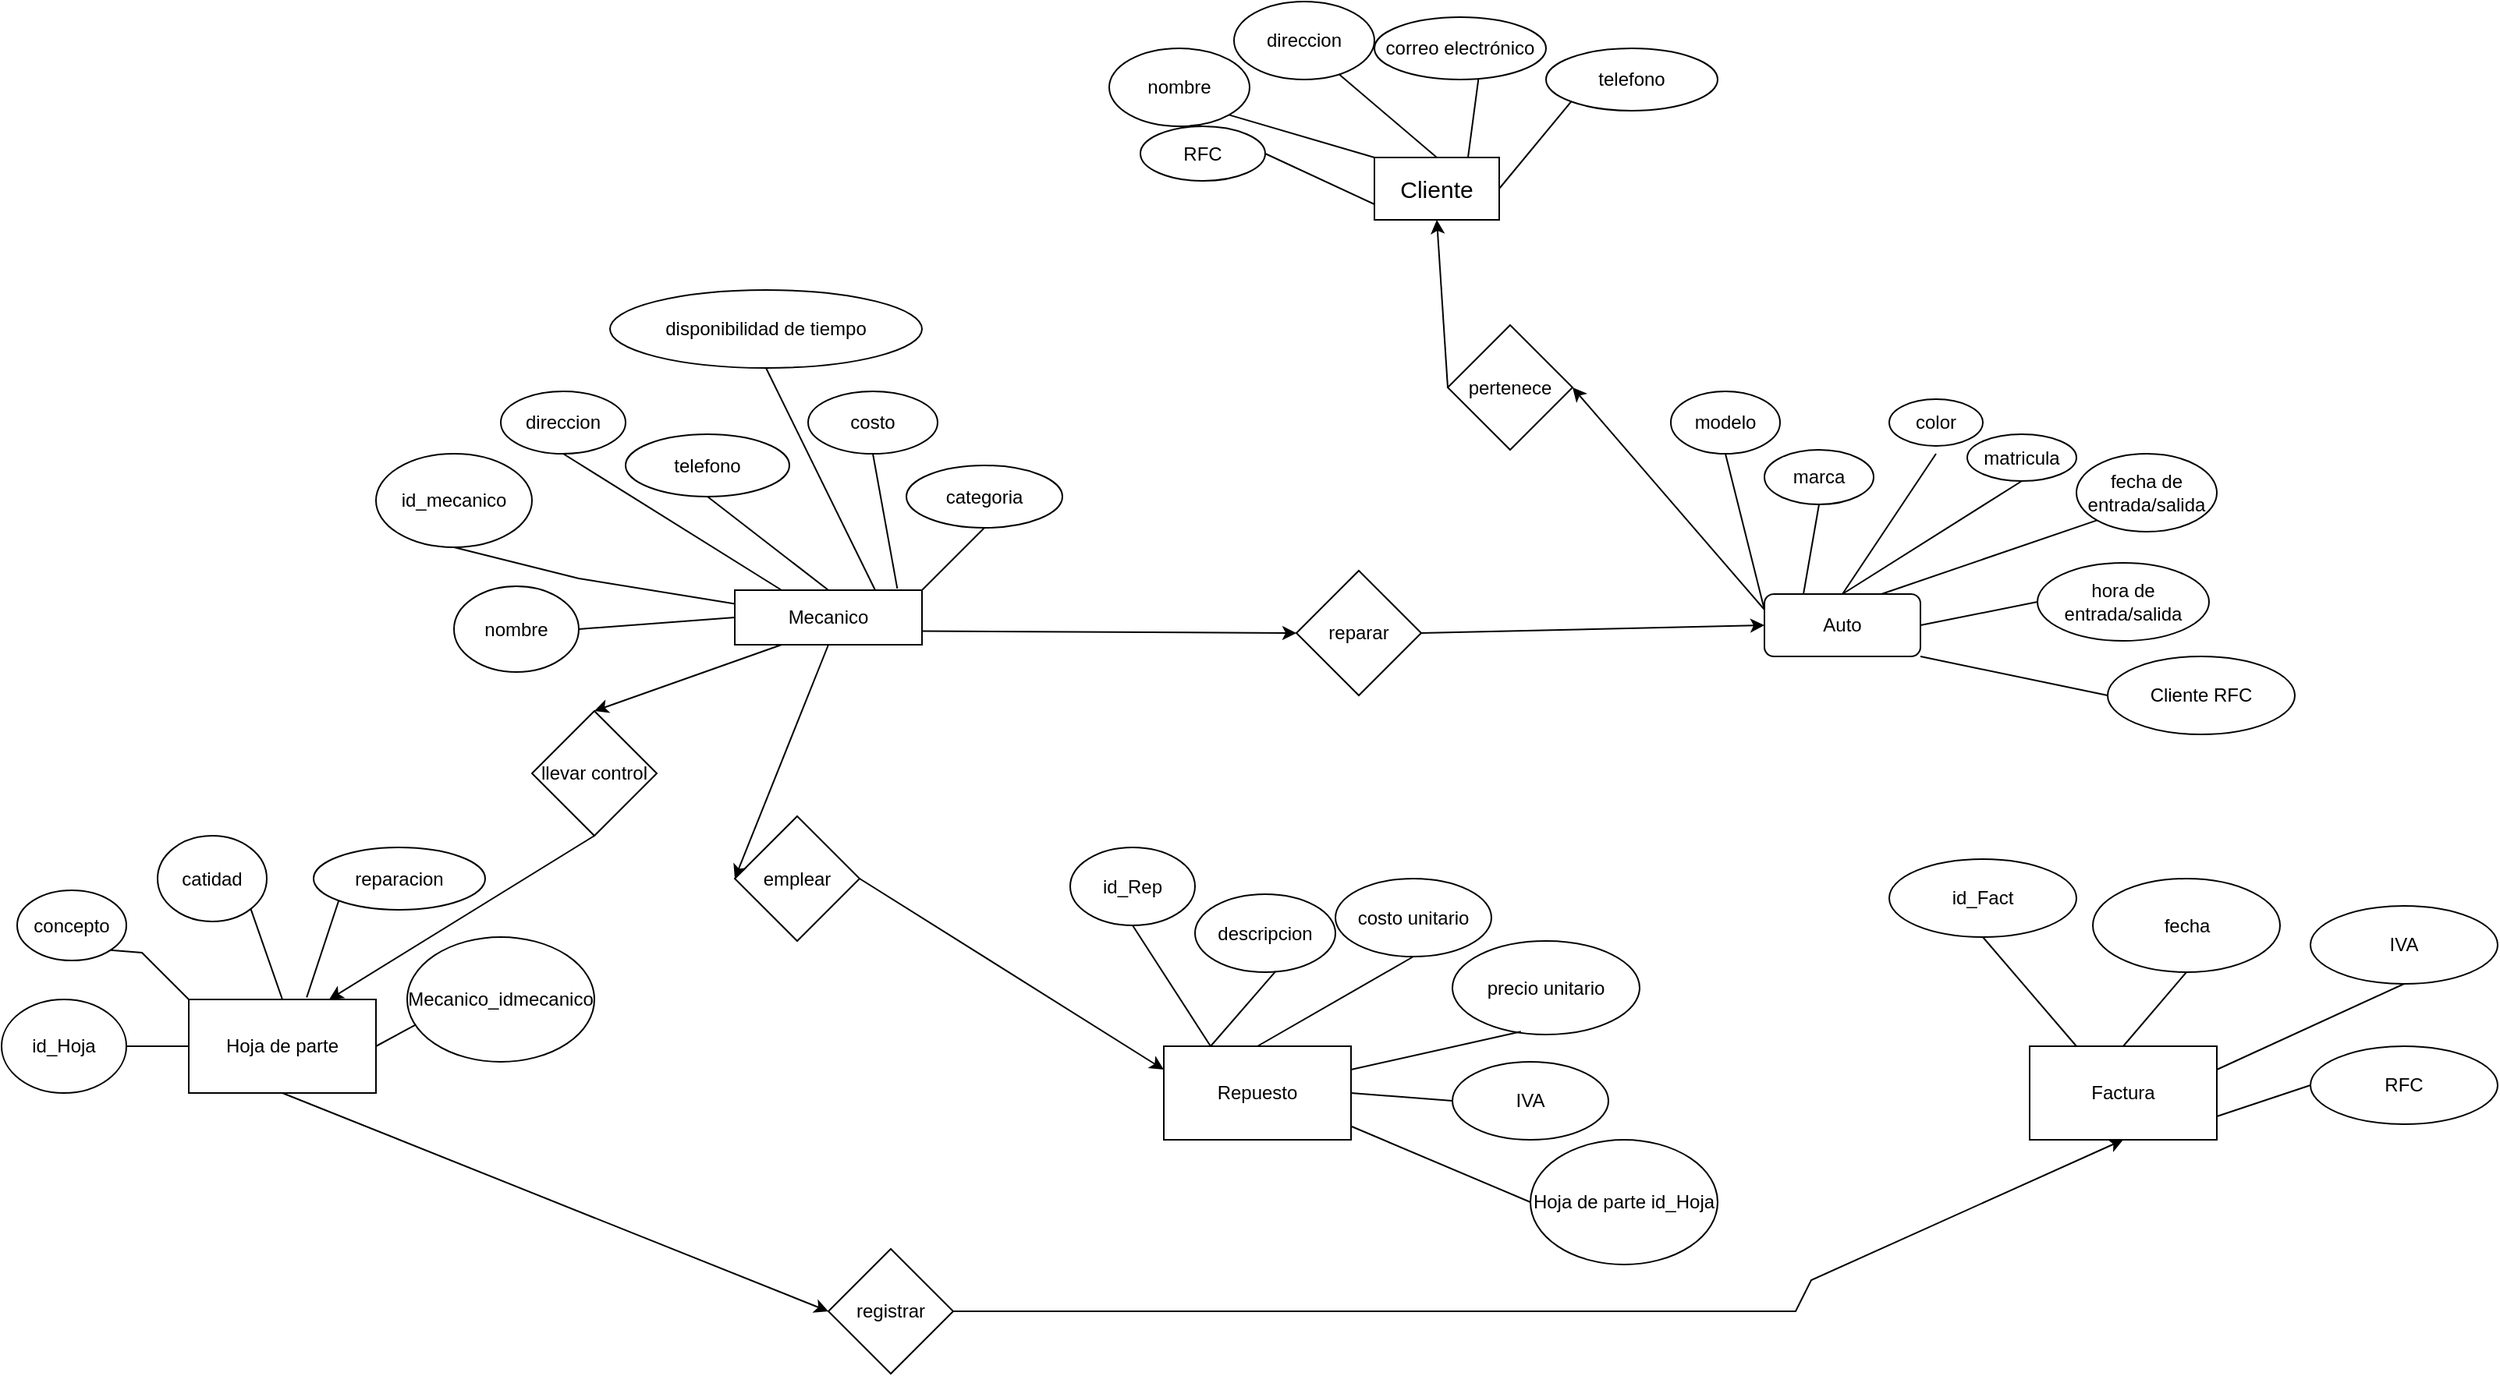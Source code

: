 <mxfile pages="2">
    <diagram name="Página-1" id="_WkqtclDygZttdb6FXfW">
        <mxGraphModel dx="1317" dy="419" grid="1" gridSize="10" guides="1" tooltips="1" connect="1" arrows="1" fold="1" page="1" pageScale="1" pageWidth="827" pageHeight="1169" math="0" shadow="0">
            <root>
                <mxCell id="0"/>
                <mxCell id="1" parent="0"/>
                <mxCell id="-qldpOqpolhLrkZk9apN-2" value="&lt;div style=&quot;text-align: justify; font-size: 15px;&quot;&gt;Cliente&lt;/div&gt;" style="whiteSpace=wrap;html=1;align=center;" parent="1" vertex="1">
                    <mxGeometry x="780" y="320" width="80" height="40" as="geometry"/>
                </mxCell>
                <mxCell id="-qldpOqpolhLrkZk9apN-6" value="nombre" style="ellipse;whiteSpace=wrap;html=1;" parent="1" vertex="1">
                    <mxGeometry x="610" y="250" width="90" height="50" as="geometry"/>
                </mxCell>
                <mxCell id="-qldpOqpolhLrkZk9apN-7" value="direccion" style="ellipse;whiteSpace=wrap;html=1;" parent="1" vertex="1">
                    <mxGeometry x="690" y="220" width="90" height="50" as="geometry"/>
                </mxCell>
                <mxCell id="-qldpOqpolhLrkZk9apN-10" value="correo electrónico" style="ellipse;whiteSpace=wrap;html=1;" parent="1" vertex="1">
                    <mxGeometry x="780" y="230" width="110" height="40" as="geometry"/>
                </mxCell>
                <mxCell id="-qldpOqpolhLrkZk9apN-12" value="telefono" style="ellipse;whiteSpace=wrap;html=1;" parent="1" vertex="1">
                    <mxGeometry x="890" y="250" width="110" height="40" as="geometry"/>
                </mxCell>
                <mxCell id="-qldpOqpolhLrkZk9apN-17" value="" style="endArrow=none;html=1;rounded=0;exitX=1;exitY=1;exitDx=0;exitDy=0;entryX=0;entryY=0;entryDx=0;entryDy=0;" parent="1" source="-qldpOqpolhLrkZk9apN-6" target="-qldpOqpolhLrkZk9apN-2" edge="1">
                    <mxGeometry width="50" height="50" relative="1" as="geometry">
                        <mxPoint x="410" y="350" as="sourcePoint"/>
                        <mxPoint x="460" y="300" as="targetPoint"/>
                    </mxGeometry>
                </mxCell>
                <mxCell id="-qldpOqpolhLrkZk9apN-20" value="" style="endArrow=none;html=1;rounded=0;entryX=0.748;entryY=0.933;entryDx=0;entryDy=0;entryPerimeter=0;exitX=0.5;exitY=0;exitDx=0;exitDy=0;" parent="1" source="-qldpOqpolhLrkZk9apN-2" target="-qldpOqpolhLrkZk9apN-7" edge="1">
                    <mxGeometry width="50" height="50" relative="1" as="geometry">
                        <mxPoint x="490" y="280" as="sourcePoint"/>
                        <mxPoint x="520" y="210" as="targetPoint"/>
                        <Array as="points"/>
                    </mxGeometry>
                </mxCell>
                <mxCell id="-qldpOqpolhLrkZk9apN-25" value="" style="endArrow=none;html=1;rounded=0;entryX=0.606;entryY=0.994;entryDx=0;entryDy=0;entryPerimeter=0;exitX=0.75;exitY=0;exitDx=0;exitDy=0;" parent="1" source="-qldpOqpolhLrkZk9apN-2" target="-qldpOqpolhLrkZk9apN-10" edge="1">
                    <mxGeometry width="50" height="50" relative="1" as="geometry">
                        <mxPoint x="540" y="300" as="sourcePoint"/>
                        <mxPoint x="590" y="250" as="targetPoint"/>
                    </mxGeometry>
                </mxCell>
                <mxCell id="-qldpOqpolhLrkZk9apN-27" value="" style="endArrow=none;html=1;rounded=0;entryX=0;entryY=1;entryDx=0;entryDy=0;exitX=1;exitY=0.5;exitDx=0;exitDy=0;" parent="1" source="-qldpOqpolhLrkZk9apN-2" target="-qldpOqpolhLrkZk9apN-12" edge="1">
                    <mxGeometry width="50" height="50" relative="1" as="geometry">
                        <mxPoint x="470" y="330" as="sourcePoint"/>
                        <mxPoint x="520" y="280" as="targetPoint"/>
                    </mxGeometry>
                </mxCell>
                <mxCell id="v9EiD6RS9MSf9kjQvOkD-9" value="RFC" style="ellipse;whiteSpace=wrap;html=1;" parent="1" vertex="1">
                    <mxGeometry x="630" y="300" width="80" height="35" as="geometry"/>
                </mxCell>
                <mxCell id="v9EiD6RS9MSf9kjQvOkD-10" value="" style="endArrow=none;html=1;rounded=0;exitX=1;exitY=0.5;exitDx=0;exitDy=0;entryX=0;entryY=0.75;entryDx=0;entryDy=0;" parent="1" source="v9EiD6RS9MSf9kjQvOkD-9" target="-qldpOqpolhLrkZk9apN-2" edge="1">
                    <mxGeometry width="50" height="50" relative="1" as="geometry">
                        <mxPoint x="430" y="300" as="sourcePoint"/>
                        <mxPoint x="480" y="250" as="targetPoint"/>
                    </mxGeometry>
                </mxCell>
                <mxCell id="v9EiD6RS9MSf9kjQvOkD-14" value="Repuesto" style="whiteSpace=wrap;html=1;" parent="1" vertex="1">
                    <mxGeometry x="645" y="890" width="120" height="60" as="geometry"/>
                </mxCell>
                <mxCell id="v9EiD6RS9MSf9kjQvOkD-15" value="id_Rep" style="ellipse;whiteSpace=wrap;html=1;" parent="1" vertex="1">
                    <mxGeometry x="585" y="762.5" width="80" height="50" as="geometry"/>
                </mxCell>
                <mxCell id="v9EiD6RS9MSf9kjQvOkD-16" value="descripcion" style="ellipse;whiteSpace=wrap;html=1;" parent="1" vertex="1">
                    <mxGeometry x="665" y="792.5" width="90" height="50" as="geometry"/>
                </mxCell>
                <mxCell id="v9EiD6RS9MSf9kjQvOkD-17" value="costo unitario" style="ellipse;whiteSpace=wrap;html=1;" parent="1" vertex="1">
                    <mxGeometry x="755" y="782.5" width="100" height="50" as="geometry"/>
                </mxCell>
                <mxCell id="v9EiD6RS9MSf9kjQvOkD-18" value="precio unitario" style="ellipse;whiteSpace=wrap;html=1;" parent="1" vertex="1">
                    <mxGeometry x="830" y="822.5" width="120" height="60" as="geometry"/>
                </mxCell>
                <mxCell id="v9EiD6RS9MSf9kjQvOkD-19" value="IVA" style="ellipse;whiteSpace=wrap;html=1;" parent="1" vertex="1">
                    <mxGeometry x="830" y="900" width="100" height="50" as="geometry"/>
                </mxCell>
                <mxCell id="v9EiD6RS9MSf9kjQvOkD-20" value="Hoja de parte id_Hoja" style="ellipse;whiteSpace=wrap;html=1;" parent="1" vertex="1">
                    <mxGeometry x="880" y="950" width="120" height="80" as="geometry"/>
                </mxCell>
                <mxCell id="v9EiD6RS9MSf9kjQvOkD-22" value="" style="endArrow=none;html=1;rounded=0;exitX=1;exitY=0.25;exitDx=0;exitDy=0;entryX=0.366;entryY=0.969;entryDx=0;entryDy=0;entryPerimeter=0;" parent="1" source="v9EiD6RS9MSf9kjQvOkD-14" target="v9EiD6RS9MSf9kjQvOkD-18" edge="1">
                    <mxGeometry width="50" height="50" relative="1" as="geometry">
                        <mxPoint x="690" y="770" as="sourcePoint"/>
                        <mxPoint x="680" y="750" as="targetPoint"/>
                    </mxGeometry>
                </mxCell>
                <mxCell id="v9EiD6RS9MSf9kjQvOkD-23" value="" style="endArrow=none;html=1;rounded=0;entryX=0;entryY=0.5;entryDx=0;entryDy=0;exitX=1;exitY=0.5;exitDx=0;exitDy=0;" parent="1" source="v9EiD6RS9MSf9kjQvOkD-14" target="v9EiD6RS9MSf9kjQvOkD-19" edge="1">
                    <mxGeometry width="50" height="50" relative="1" as="geometry">
                        <mxPoint x="690" y="770" as="sourcePoint"/>
                        <mxPoint x="740" y="720" as="targetPoint"/>
                    </mxGeometry>
                </mxCell>
                <mxCell id="v9EiD6RS9MSf9kjQvOkD-24" value="" style="endArrow=none;html=1;rounded=0;entryX=0.5;entryY=1;entryDx=0;entryDy=0;exitX=0.5;exitY=0;exitDx=0;exitDy=0;" parent="1" source="v9EiD6RS9MSf9kjQvOkD-14" target="v9EiD6RS9MSf9kjQvOkD-17" edge="1">
                    <mxGeometry width="50" height="50" relative="1" as="geometry">
                        <mxPoint x="610" y="810" as="sourcePoint"/>
                        <mxPoint x="740" y="720" as="targetPoint"/>
                    </mxGeometry>
                </mxCell>
                <mxCell id="v9EiD6RS9MSf9kjQvOkD-25" value="" style="endArrow=none;html=1;rounded=0;entryX=0.573;entryY=0.992;entryDx=0;entryDy=0;exitX=0.25;exitY=0;exitDx=0;exitDy=0;entryPerimeter=0;" parent="1" source="v9EiD6RS9MSf9kjQvOkD-14" target="v9EiD6RS9MSf9kjQvOkD-16" edge="1">
                    <mxGeometry width="50" height="50" relative="1" as="geometry">
                        <mxPoint x="690" y="770" as="sourcePoint"/>
                        <mxPoint x="740" y="720" as="targetPoint"/>
                    </mxGeometry>
                </mxCell>
                <mxCell id="v9EiD6RS9MSf9kjQvOkD-26" value="" style="endArrow=none;html=1;rounded=0;entryX=0.5;entryY=1;entryDx=0;entryDy=0;exitX=0.25;exitY=0;exitDx=0;exitDy=0;" parent="1" source="v9EiD6RS9MSf9kjQvOkD-14" target="v9EiD6RS9MSf9kjQvOkD-15" edge="1">
                    <mxGeometry width="50" height="50" relative="1" as="geometry">
                        <mxPoint x="690" y="770" as="sourcePoint"/>
                        <mxPoint x="740" y="720" as="targetPoint"/>
                    </mxGeometry>
                </mxCell>
                <mxCell id="v9EiD6RS9MSf9kjQvOkD-27" value="" style="endArrow=none;html=1;rounded=0;entryX=0;entryY=0.5;entryDx=0;entryDy=0;exitX=1.004;exitY=0.858;exitDx=0;exitDy=0;exitPerimeter=0;" parent="1" source="v9EiD6RS9MSf9kjQvOkD-14" target="v9EiD6RS9MSf9kjQvOkD-20" edge="1">
                    <mxGeometry width="50" height="50" relative="1" as="geometry">
                        <mxPoint x="690" y="770" as="sourcePoint"/>
                        <mxPoint x="740" y="720" as="targetPoint"/>
                    </mxGeometry>
                </mxCell>
                <mxCell id="v9EiD6RS9MSf9kjQvOkD-28" value="Hoja de parte" style="rounded=0;whiteSpace=wrap;html=1;" parent="1" vertex="1">
                    <mxGeometry x="20" y="860" width="120" height="60" as="geometry"/>
                </mxCell>
                <mxCell id="v9EiD6RS9MSf9kjQvOkD-29" value="id_Hoja" style="ellipse;whiteSpace=wrap;html=1;" parent="1" vertex="1">
                    <mxGeometry x="-100" y="860" width="80" height="60" as="geometry"/>
                </mxCell>
                <mxCell id="v9EiD6RS9MSf9kjQvOkD-30" value="concepto" style="ellipse;whiteSpace=wrap;html=1;" parent="1" vertex="1">
                    <mxGeometry x="-90" y="790" width="70" height="45" as="geometry"/>
                </mxCell>
                <mxCell id="v9EiD6RS9MSf9kjQvOkD-31" value="catidad" style="ellipse;whiteSpace=wrap;html=1;" parent="1" vertex="1">
                    <mxGeometry y="755" width="70" height="55" as="geometry"/>
                </mxCell>
                <mxCell id="v9EiD6RS9MSf9kjQvOkD-32" value="reparacion" style="ellipse;whiteSpace=wrap;html=1;" parent="1" vertex="1">
                    <mxGeometry x="100" y="762.5" width="110" height="40" as="geometry"/>
                </mxCell>
                <mxCell id="v9EiD6RS9MSf9kjQvOkD-33" value="Mecanico_idmecanico" style="ellipse;whiteSpace=wrap;html=1;" parent="1" vertex="1">
                    <mxGeometry x="160" y="820" width="120" height="80" as="geometry"/>
                </mxCell>
                <mxCell id="v9EiD6RS9MSf9kjQvOkD-34" value="" style="endArrow=none;html=1;rounded=0;exitX=0.63;exitY=-0.022;exitDx=0;exitDy=0;exitPerimeter=0;entryX=0;entryY=1;entryDx=0;entryDy=0;" parent="1" source="v9EiD6RS9MSf9kjQvOkD-28" target="v9EiD6RS9MSf9kjQvOkD-32" edge="1">
                    <mxGeometry width="50" height="50" relative="1" as="geometry">
                        <mxPoint x="160" y="770" as="sourcePoint"/>
                        <mxPoint x="150" y="800" as="targetPoint"/>
                    </mxGeometry>
                </mxCell>
                <mxCell id="v9EiD6RS9MSf9kjQvOkD-35" value="" style="endArrow=none;html=1;rounded=0;entryX=1;entryY=1;entryDx=0;entryDy=0;exitX=0.5;exitY=0;exitDx=0;exitDy=0;" parent="1" source="v9EiD6RS9MSf9kjQvOkD-28" target="v9EiD6RS9MSf9kjQvOkD-31" edge="1">
                    <mxGeometry width="50" height="50" relative="1" as="geometry">
                        <mxPoint x="160" y="770" as="sourcePoint"/>
                        <mxPoint x="210" y="720" as="targetPoint"/>
                    </mxGeometry>
                </mxCell>
                <mxCell id="v9EiD6RS9MSf9kjQvOkD-36" value="" style="endArrow=none;html=1;rounded=0;entryX=1;entryY=1;entryDx=0;entryDy=0;exitX=0;exitY=0;exitDx=0;exitDy=0;" parent="1" source="v9EiD6RS9MSf9kjQvOkD-28" target="v9EiD6RS9MSf9kjQvOkD-30" edge="1">
                    <mxGeometry width="50" height="50" relative="1" as="geometry">
                        <mxPoint x="160" y="770" as="sourcePoint"/>
                        <mxPoint x="210" y="720" as="targetPoint"/>
                        <Array as="points">
                            <mxPoint x="-10" y="830"/>
                        </Array>
                    </mxGeometry>
                </mxCell>
                <mxCell id="v9EiD6RS9MSf9kjQvOkD-37" value="" style="endArrow=none;html=1;rounded=0;entryX=0.042;entryY=0.706;entryDx=0;entryDy=0;entryPerimeter=0;exitX=1;exitY=0.5;exitDx=0;exitDy=0;" parent="1" source="v9EiD6RS9MSf9kjQvOkD-28" target="v9EiD6RS9MSf9kjQvOkD-33" edge="1">
                    <mxGeometry width="50" height="50" relative="1" as="geometry">
                        <mxPoint x="160" y="770" as="sourcePoint"/>
                        <mxPoint x="210" y="720" as="targetPoint"/>
                    </mxGeometry>
                </mxCell>
                <mxCell id="v9EiD6RS9MSf9kjQvOkD-38" value="" style="endArrow=none;html=1;rounded=0;exitX=1;exitY=0.5;exitDx=0;exitDy=0;entryX=0;entryY=0.5;entryDx=0;entryDy=0;" parent="1" source="v9EiD6RS9MSf9kjQvOkD-29" target="v9EiD6RS9MSf9kjQvOkD-28" edge="1">
                    <mxGeometry width="50" height="50" relative="1" as="geometry">
                        <mxPoint x="160" y="770" as="sourcePoint"/>
                        <mxPoint x="210" y="720" as="targetPoint"/>
                    </mxGeometry>
                </mxCell>
                <mxCell id="v9EiD6RS9MSf9kjQvOkD-39" value="Factura" style="rounded=0;whiteSpace=wrap;html=1;" parent="1" vertex="1">
                    <mxGeometry x="1200" y="890" width="120" height="60" as="geometry"/>
                </mxCell>
                <mxCell id="v9EiD6RS9MSf9kjQvOkD-40" value="id_Fact" style="ellipse;whiteSpace=wrap;html=1;" parent="1" vertex="1">
                    <mxGeometry x="1110" y="770" width="120" height="50" as="geometry"/>
                </mxCell>
                <mxCell id="ytBJMdHKo8D6R5qUMlSM-1" value="fecha" style="ellipse;whiteSpace=wrap;html=1;" parent="1" vertex="1">
                    <mxGeometry x="1240.5" y="782.5" width="120" height="60" as="geometry"/>
                </mxCell>
                <mxCell id="ytBJMdHKo8D6R5qUMlSM-2" value="IVA" style="ellipse;whiteSpace=wrap;html=1;" parent="1" vertex="1">
                    <mxGeometry x="1380" y="800" width="120" height="50" as="geometry"/>
                </mxCell>
                <mxCell id="ytBJMdHKo8D6R5qUMlSM-3" value="RFC" style="ellipse;whiteSpace=wrap;html=1;" parent="1" vertex="1">
                    <mxGeometry x="1380" y="890" width="120" height="50" as="geometry"/>
                </mxCell>
                <mxCell id="ytBJMdHKo8D6R5qUMlSM-4" value="" style="endArrow=none;html=1;rounded=0;exitX=1;exitY=0.25;exitDx=0;exitDy=0;entryX=0.5;entryY=1;entryDx=0;entryDy=0;" parent="1" source="v9EiD6RS9MSf9kjQvOkD-39" target="ytBJMdHKo8D6R5qUMlSM-2" edge="1">
                    <mxGeometry width="50" height="50" relative="1" as="geometry">
                        <mxPoint x="960" y="800" as="sourcePoint"/>
                        <mxPoint x="1190" y="660" as="targetPoint"/>
                    </mxGeometry>
                </mxCell>
                <mxCell id="ytBJMdHKo8D6R5qUMlSM-5" value="" style="endArrow=none;html=1;rounded=0;entryX=0.5;entryY=0;entryDx=0;entryDy=0;exitX=0.5;exitY=1;exitDx=0;exitDy=0;" parent="1" source="ytBJMdHKo8D6R5qUMlSM-1" target="v9EiD6RS9MSf9kjQvOkD-39" edge="1">
                    <mxGeometry width="50" height="50" relative="1" as="geometry">
                        <mxPoint x="1070" y="670" as="sourcePoint"/>
                        <mxPoint x="1010" y="750" as="targetPoint"/>
                    </mxGeometry>
                </mxCell>
                <mxCell id="ytBJMdHKo8D6R5qUMlSM-6" value="" style="endArrow=none;html=1;rounded=0;entryX=0.25;entryY=0;entryDx=0;entryDy=0;exitX=0.5;exitY=1;exitDx=0;exitDy=0;" parent="1" source="v9EiD6RS9MSf9kjQvOkD-40" target="v9EiD6RS9MSf9kjQvOkD-39" edge="1">
                    <mxGeometry width="50" height="50" relative="1" as="geometry">
                        <mxPoint x="960" y="800" as="sourcePoint"/>
                        <mxPoint x="1010" y="750" as="targetPoint"/>
                    </mxGeometry>
                </mxCell>
                <mxCell id="ytBJMdHKo8D6R5qUMlSM-7" value="" style="endArrow=none;html=1;rounded=0;entryX=0;entryY=0.5;entryDx=0;entryDy=0;exitX=1;exitY=0.75;exitDx=0;exitDy=0;" parent="1" source="v9EiD6RS9MSf9kjQvOkD-39" target="ytBJMdHKo8D6R5qUMlSM-3" edge="1">
                    <mxGeometry width="50" height="50" relative="1" as="geometry">
                        <mxPoint x="960" y="800" as="sourcePoint"/>
                        <mxPoint x="1010" y="750" as="targetPoint"/>
                    </mxGeometry>
                </mxCell>
                <mxCell id="1xwarMnRz0cuTCJJp4ju-14" value="Auto" style="rounded=1;whiteSpace=wrap;html=1;" parent="1" vertex="1">
                    <mxGeometry x="1030" y="600" width="100" height="40" as="geometry"/>
                </mxCell>
                <mxCell id="1xwarMnRz0cuTCJJp4ju-15" value="modelo" style="ellipse;whiteSpace=wrap;html=1;" parent="1" vertex="1">
                    <mxGeometry x="970" y="470" width="70" height="40" as="geometry"/>
                </mxCell>
                <mxCell id="1xwarMnRz0cuTCJJp4ju-16" value="color" style="ellipse;whiteSpace=wrap;html=1;" parent="1" vertex="1">
                    <mxGeometry x="1110" y="475" width="60" height="30" as="geometry"/>
                </mxCell>
                <mxCell id="1xwarMnRz0cuTCJJp4ju-17" value="matricula" style="ellipse;whiteSpace=wrap;html=1;" parent="1" vertex="1">
                    <mxGeometry x="1160" y="497.5" width="70" height="30" as="geometry"/>
                </mxCell>
                <mxCell id="1xwarMnRz0cuTCJJp4ju-18" value="marca" style="ellipse;whiteSpace=wrap;html=1;" parent="1" vertex="1">
                    <mxGeometry x="1030" y="507.5" width="70" height="35" as="geometry"/>
                </mxCell>
                <mxCell id="1xwarMnRz0cuTCJJp4ju-19" value="fecha de entrada/salida" style="ellipse;whiteSpace=wrap;html=1;" parent="1" vertex="1">
                    <mxGeometry x="1230" y="510" width="90" height="50" as="geometry"/>
                </mxCell>
                <mxCell id="1xwarMnRz0cuTCJJp4ju-20" value="hora de entrada/salida" style="ellipse;whiteSpace=wrap;html=1;" parent="1" vertex="1">
                    <mxGeometry x="1205" y="580" width="110" height="50" as="geometry"/>
                </mxCell>
                <mxCell id="1xwarMnRz0cuTCJJp4ju-21" value="" style="endArrow=none;html=1;rounded=0;entryX=0.5;entryY=1;entryDx=0;entryDy=0;exitX=0;exitY=0.25;exitDx=0;exitDy=0;" parent="1" source="1xwarMnRz0cuTCJJp4ju-14" target="1xwarMnRz0cuTCJJp4ju-15" edge="1">
                    <mxGeometry width="50" height="50" relative="1" as="geometry">
                        <mxPoint x="1280" y="555" as="sourcePoint"/>
                        <mxPoint x="1330" y="505" as="targetPoint"/>
                    </mxGeometry>
                </mxCell>
                <mxCell id="1xwarMnRz0cuTCJJp4ju-22" value="" style="endArrow=none;html=1;rounded=0;exitX=0.5;exitY=0;exitDx=0;exitDy=0;" parent="1" source="1xwarMnRz0cuTCJJp4ju-14" edge="1">
                    <mxGeometry width="50" height="50" relative="1" as="geometry">
                        <mxPoint x="1280" y="555" as="sourcePoint"/>
                        <mxPoint x="1140" y="510" as="targetPoint"/>
                    </mxGeometry>
                </mxCell>
                <mxCell id="1xwarMnRz0cuTCJJp4ju-25" value="" style="endArrow=none;html=1;rounded=0;entryX=0;entryY=1;entryDx=0;entryDy=0;exitX=0.75;exitY=0;exitDx=0;exitDy=0;" parent="1" source="1xwarMnRz0cuTCJJp4ju-14" target="1xwarMnRz0cuTCJJp4ju-19" edge="1">
                    <mxGeometry width="50" height="50" relative="1" as="geometry">
                        <mxPoint x="1280" y="555" as="sourcePoint"/>
                        <mxPoint x="1330" y="505" as="targetPoint"/>
                    </mxGeometry>
                </mxCell>
                <mxCell id="1xwarMnRz0cuTCJJp4ju-26" value="" style="endArrow=none;html=1;rounded=0;entryX=0;entryY=0.5;entryDx=0;entryDy=0;exitX=1;exitY=0.5;exitDx=0;exitDy=0;" parent="1" source="1xwarMnRz0cuTCJJp4ju-14" target="1xwarMnRz0cuTCJJp4ju-20" edge="1">
                    <mxGeometry width="50" height="50" relative="1" as="geometry">
                        <mxPoint x="1280" y="555" as="sourcePoint"/>
                        <mxPoint x="1330" y="505" as="targetPoint"/>
                    </mxGeometry>
                </mxCell>
                <mxCell id="1xwarMnRz0cuTCJJp4ju-27" value="Cliente RFC" style="ellipse;whiteSpace=wrap;html=1;" parent="1" vertex="1">
                    <mxGeometry x="1250" y="640" width="120" height="50" as="geometry"/>
                </mxCell>
                <mxCell id="1xwarMnRz0cuTCJJp4ju-28" value="" style="endArrow=none;html=1;rounded=0;entryX=0;entryY=0.5;entryDx=0;entryDy=0;exitX=1;exitY=1;exitDx=0;exitDy=0;" parent="1" source="1xwarMnRz0cuTCJJp4ju-14" target="1xwarMnRz0cuTCJJp4ju-27" edge="1">
                    <mxGeometry width="50" height="50" relative="1" as="geometry">
                        <mxPoint x="1290" y="535" as="sourcePoint"/>
                        <mxPoint x="1340" y="485" as="targetPoint"/>
                    </mxGeometry>
                </mxCell>
                <mxCell id="1xwarMnRz0cuTCJJp4ju-44" value="Mecanico" style="rounded=0;whiteSpace=wrap;html=1;" parent="1" vertex="1">
                    <mxGeometry x="370" y="597.5" width="120" height="35" as="geometry"/>
                </mxCell>
                <mxCell id="1xwarMnRz0cuTCJJp4ju-45" value="nombre" style="ellipse;whiteSpace=wrap;html=1;" parent="1" vertex="1">
                    <mxGeometry x="190" y="595" width="80" height="55" as="geometry"/>
                </mxCell>
                <mxCell id="1xwarMnRz0cuTCJJp4ju-46" value="disponibilidad de tiempo" style="ellipse;whiteSpace=wrap;html=1;" parent="1" vertex="1">
                    <mxGeometry x="290" y="405" width="200" height="50" as="geometry"/>
                </mxCell>
                <mxCell id="1xwarMnRz0cuTCJJp4ju-47" value="id_mecanico" style="ellipse;whiteSpace=wrap;html=1;" parent="1" vertex="1">
                    <mxGeometry x="140" y="510" width="100" height="60" as="geometry"/>
                </mxCell>
                <mxCell id="1xwarMnRz0cuTCJJp4ju-48" value="" style="endArrow=none;html=1;rounded=0;entryX=0;entryY=0.5;entryDx=0;entryDy=0;exitX=1;exitY=0.5;exitDx=0;exitDy=0;" parent="1" source="1xwarMnRz0cuTCJJp4ju-45" target="1xwarMnRz0cuTCJJp4ju-44" edge="1">
                    <mxGeometry width="50" height="50" relative="1" as="geometry">
                        <mxPoint x="97.426" y="602.678" as="sourcePoint"/>
                        <mxPoint x="35" y="550" as="targetPoint"/>
                    </mxGeometry>
                </mxCell>
                <mxCell id="1xwarMnRz0cuTCJJp4ju-49" value="" style="endArrow=none;html=1;rounded=0;entryX=0.25;entryY=0;entryDx=0;entryDy=0;exitX=0.5;exitY=1;exitDx=0;exitDy=0;" parent="1" source="1xwarMnRz0cuTCJJp4ju-52" target="1xwarMnRz0cuTCJJp4ju-44" edge="1">
                    <mxGeometry width="50" height="50" relative="1" as="geometry">
                        <mxPoint x="-15" y="600" as="sourcePoint"/>
                        <mxPoint x="35" y="550" as="targetPoint"/>
                    </mxGeometry>
                </mxCell>
                <mxCell id="1xwarMnRz0cuTCJJp4ju-50" value="" style="endArrow=none;html=1;rounded=0;exitX=0.5;exitY=1;exitDx=0;exitDy=0;entryX=0.75;entryY=0;entryDx=0;entryDy=0;" parent="1" source="1xwarMnRz0cuTCJJp4ju-46" target="1xwarMnRz0cuTCJJp4ju-44" edge="1">
                    <mxGeometry width="50" height="50" relative="1" as="geometry">
                        <mxPoint x="-15" y="600" as="sourcePoint"/>
                        <mxPoint x="225" y="590" as="targetPoint"/>
                    </mxGeometry>
                </mxCell>
                <mxCell id="1xwarMnRz0cuTCJJp4ju-51" value="" style="endArrow=none;html=1;rounded=0;entryX=0.5;entryY=1;entryDx=0;entryDy=0;exitX=0.868;exitY=-0.03;exitDx=0;exitDy=0;exitPerimeter=0;" parent="1" source="1xwarMnRz0cuTCJJp4ju-44" target="1xwarMnRz0cuTCJJp4ju-53" edge="1">
                    <mxGeometry width="50" height="50" relative="1" as="geometry">
                        <mxPoint x="250" y="590" as="sourcePoint"/>
                        <mxPoint x="35" y="550" as="targetPoint"/>
                        <Array as="points"/>
                    </mxGeometry>
                </mxCell>
                <mxCell id="1xwarMnRz0cuTCJJp4ju-52" value="direccion" style="ellipse;whiteSpace=wrap;html=1;" parent="1" vertex="1">
                    <mxGeometry x="220" y="470" width="80" height="40" as="geometry"/>
                </mxCell>
                <mxCell id="1xwarMnRz0cuTCJJp4ju-53" value="costo" style="ellipse;whiteSpace=wrap;html=1;" parent="1" vertex="1">
                    <mxGeometry x="417" y="470" width="83" height="40" as="geometry"/>
                </mxCell>
                <mxCell id="1xwarMnRz0cuTCJJp4ju-54" value="" style="endArrow=none;html=1;rounded=0;exitX=0.5;exitY=1;exitDx=0;exitDy=0;entryX=0;entryY=0.25;entryDx=0;entryDy=0;" parent="1" source="1xwarMnRz0cuTCJJp4ju-47" target="1xwarMnRz0cuTCJJp4ju-44" edge="1">
                    <mxGeometry width="50" height="50" relative="1" as="geometry">
                        <mxPoint x="205" y="810" as="sourcePoint"/>
                        <mxPoint x="145" y="600" as="targetPoint"/>
                        <Array as="points">
                            <mxPoint x="270" y="590"/>
                        </Array>
                    </mxGeometry>
                </mxCell>
                <mxCell id="1xwarMnRz0cuTCJJp4ju-55" value="telefono" style="ellipse;whiteSpace=wrap;html=1;" parent="1" vertex="1">
                    <mxGeometry x="300" y="497.5" width="105" height="40" as="geometry"/>
                </mxCell>
                <mxCell id="1xwarMnRz0cuTCJJp4ju-56" value="" style="endArrow=none;html=1;rounded=0;entryX=0.5;entryY=1;entryDx=0;entryDy=0;exitX=0.5;exitY=0;exitDx=0;exitDy=0;" parent="1" source="1xwarMnRz0cuTCJJp4ju-44" target="1xwarMnRz0cuTCJJp4ju-55" edge="1">
                    <mxGeometry width="50" height="50" relative="1" as="geometry">
                        <mxPoint x="205" y="590" as="sourcePoint"/>
                        <mxPoint x="255" y="760" as="targetPoint"/>
                    </mxGeometry>
                </mxCell>
                <mxCell id="1xwarMnRz0cuTCJJp4ju-57" value="categoria" style="ellipse;whiteSpace=wrap;html=1;" parent="1" vertex="1">
                    <mxGeometry x="480" y="517.5" width="100" height="40" as="geometry"/>
                </mxCell>
                <mxCell id="1xwarMnRz0cuTCJJp4ju-58" value="" style="endArrow=none;html=1;rounded=0;entryX=0.5;entryY=1;entryDx=0;entryDy=0;exitX=1;exitY=0;exitDx=0;exitDy=0;" parent="1" source="1xwarMnRz0cuTCJJp4ju-44" target="1xwarMnRz0cuTCJJp4ju-57" edge="1">
                    <mxGeometry width="50" height="50" relative="1" as="geometry">
                        <mxPoint x="270" y="590" as="sourcePoint"/>
                        <mxPoint x="255" y="760" as="targetPoint"/>
                    </mxGeometry>
                </mxCell>
                <mxCell id="1xwarMnRz0cuTCJJp4ju-75" value="" style="endArrow=none;html=1;rounded=0;entryX=0.5;entryY=1;entryDx=0;entryDy=0;exitX=0.5;exitY=0;exitDx=0;exitDy=0;" parent="1" source="1xwarMnRz0cuTCJJp4ju-14" target="1xwarMnRz0cuTCJJp4ju-17" edge="1">
                    <mxGeometry width="50" height="50" relative="1" as="geometry">
                        <mxPoint x="740" y="880" as="sourcePoint"/>
                        <mxPoint x="790" y="830" as="targetPoint"/>
                        <Array as="points"/>
                    </mxGeometry>
                </mxCell>
                <mxCell id="1xwarMnRz0cuTCJJp4ju-76" value="" style="endArrow=none;html=1;rounded=0;entryX=0.5;entryY=1;entryDx=0;entryDy=0;exitX=0.25;exitY=0;exitDx=0;exitDy=0;" parent="1" source="1xwarMnRz0cuTCJJp4ju-14" target="1xwarMnRz0cuTCJJp4ju-18" edge="1">
                    <mxGeometry width="50" height="50" relative="1" as="geometry">
                        <mxPoint x="740" y="880" as="sourcePoint"/>
                        <mxPoint x="790" y="830" as="targetPoint"/>
                    </mxGeometry>
                </mxCell>
                <mxCell id="1xwarMnRz0cuTCJJp4ju-79" value="reparar" style="rhombus;whiteSpace=wrap;html=1;" parent="1" vertex="1">
                    <mxGeometry x="730" y="585" width="80" height="80" as="geometry"/>
                </mxCell>
                <mxCell id="1xwarMnRz0cuTCJJp4ju-83" value="" style="endArrow=classic;html=1;rounded=0;entryX=0;entryY=0.5;entryDx=0;entryDy=0;exitX=1;exitY=0.75;exitDx=0;exitDy=0;" parent="1" source="1xwarMnRz0cuTCJJp4ju-44" target="1xwarMnRz0cuTCJJp4ju-79" edge="1">
                    <mxGeometry width="50" height="50" relative="1" as="geometry">
                        <mxPoint x="740" y="720" as="sourcePoint"/>
                        <mxPoint x="790" y="670" as="targetPoint"/>
                    </mxGeometry>
                </mxCell>
                <mxCell id="1xwarMnRz0cuTCJJp4ju-84" value="" style="endArrow=classic;html=1;rounded=0;entryX=0;entryY=0.5;entryDx=0;entryDy=0;exitX=1;exitY=0.5;exitDx=0;exitDy=0;" parent="1" source="1xwarMnRz0cuTCJJp4ju-79" target="1xwarMnRz0cuTCJJp4ju-14" edge="1">
                    <mxGeometry width="50" height="50" relative="1" as="geometry">
                        <mxPoint x="740" y="720" as="sourcePoint"/>
                        <mxPoint x="790" y="670" as="targetPoint"/>
                    </mxGeometry>
                </mxCell>
                <mxCell id="1xwarMnRz0cuTCJJp4ju-85" value="pertenece" style="rhombus;whiteSpace=wrap;html=1;" parent="1" vertex="1">
                    <mxGeometry x="827" y="427.5" width="80" height="80" as="geometry"/>
                </mxCell>
                <mxCell id="1xwarMnRz0cuTCJJp4ju-89" value="" style="endArrow=classic;html=1;rounded=0;entryX=1;entryY=0.5;entryDx=0;entryDy=0;exitX=0;exitY=0.25;exitDx=0;exitDy=0;" parent="1" source="1xwarMnRz0cuTCJJp4ju-14" target="1xwarMnRz0cuTCJJp4ju-85" edge="1">
                    <mxGeometry width="50" height="50" relative="1" as="geometry">
                        <mxPoint x="740" y="720" as="sourcePoint"/>
                        <mxPoint x="790" y="670" as="targetPoint"/>
                    </mxGeometry>
                </mxCell>
                <mxCell id="1xwarMnRz0cuTCJJp4ju-90" value="" style="endArrow=classic;html=1;rounded=0;entryX=0.5;entryY=1;entryDx=0;entryDy=0;exitX=0;exitY=0.5;exitDx=0;exitDy=0;" parent="1" source="1xwarMnRz0cuTCJJp4ju-85" target="-qldpOqpolhLrkZk9apN-2" edge="1">
                    <mxGeometry width="50" height="50" relative="1" as="geometry">
                        <mxPoint x="740" y="720" as="sourcePoint"/>
                        <mxPoint x="790" y="670" as="targetPoint"/>
                    </mxGeometry>
                </mxCell>
                <mxCell id="1xwarMnRz0cuTCJJp4ju-91" value="emplear" style="rhombus;whiteSpace=wrap;html=1;" parent="1" vertex="1">
                    <mxGeometry x="370" y="742.5" width="80" height="80" as="geometry"/>
                </mxCell>
                <mxCell id="1xwarMnRz0cuTCJJp4ju-93" value="" style="endArrow=classic;html=1;rounded=0;exitX=0.5;exitY=1;exitDx=0;exitDy=0;entryX=0;entryY=0.5;entryDx=0;entryDy=0;" parent="1" source="1xwarMnRz0cuTCJJp4ju-44" target="1xwarMnRz0cuTCJJp4ju-91" edge="1">
                    <mxGeometry width="50" height="50" relative="1" as="geometry">
                        <mxPoint x="740" y="720" as="sourcePoint"/>
                        <mxPoint x="790" y="670" as="targetPoint"/>
                    </mxGeometry>
                </mxCell>
                <mxCell id="1xwarMnRz0cuTCJJp4ju-95" value="" style="endArrow=classic;html=1;rounded=0;exitX=1;exitY=0.5;exitDx=0;exitDy=0;entryX=0;entryY=0.25;entryDx=0;entryDy=0;" parent="1" source="1xwarMnRz0cuTCJJp4ju-91" target="v9EiD6RS9MSf9kjQvOkD-14" edge="1">
                    <mxGeometry width="50" height="50" relative="1" as="geometry">
                        <mxPoint x="740" y="720" as="sourcePoint"/>
                        <mxPoint x="790" y="670" as="targetPoint"/>
                    </mxGeometry>
                </mxCell>
                <mxCell id="1xwarMnRz0cuTCJJp4ju-98" value="registrar" style="rhombus;whiteSpace=wrap;html=1;" parent="1" vertex="1">
                    <mxGeometry x="430" y="1020" width="80" height="80" as="geometry"/>
                </mxCell>
                <mxCell id="1xwarMnRz0cuTCJJp4ju-101" value="" style="endArrow=classic;html=1;rounded=0;exitX=0.5;exitY=1;exitDx=0;exitDy=0;entryX=0;entryY=0.5;entryDx=0;entryDy=0;" parent="1" source="v9EiD6RS9MSf9kjQvOkD-28" target="1xwarMnRz0cuTCJJp4ju-98" edge="1">
                    <mxGeometry width="50" height="50" relative="1" as="geometry">
                        <mxPoint x="430" y="1050" as="sourcePoint"/>
                        <mxPoint x="480" y="1000" as="targetPoint"/>
                    </mxGeometry>
                </mxCell>
                <mxCell id="1xwarMnRz0cuTCJJp4ju-102" value="" style="endArrow=classic;html=1;rounded=0;exitX=1;exitY=0.5;exitDx=0;exitDy=0;entryX=0.5;entryY=1;entryDx=0;entryDy=0;" parent="1" source="1xwarMnRz0cuTCJJp4ju-98" target="v9EiD6RS9MSf9kjQvOkD-39" edge="1">
                    <mxGeometry width="50" height="50" relative="1" as="geometry">
                        <mxPoint x="890" y="1050" as="sourcePoint"/>
                        <mxPoint x="940" y="1000" as="targetPoint"/>
                        <Array as="points">
                            <mxPoint x="1050" y="1060"/>
                            <mxPoint x="1060" y="1040"/>
                        </Array>
                    </mxGeometry>
                </mxCell>
                <mxCell id="1xwarMnRz0cuTCJJp4ju-103" value="llevar control" style="rhombus;whiteSpace=wrap;html=1;" parent="1" vertex="1">
                    <mxGeometry x="240" y="675" width="80" height="80" as="geometry"/>
                </mxCell>
                <mxCell id="1xwarMnRz0cuTCJJp4ju-104" value="" style="endArrow=classic;html=1;rounded=0;entryX=0.5;entryY=0;entryDx=0;entryDy=0;exitX=0.25;exitY=1;exitDx=0;exitDy=0;" parent="1" source="1xwarMnRz0cuTCJJp4ju-44" target="1xwarMnRz0cuTCJJp4ju-103" edge="1">
                    <mxGeometry width="50" height="50" relative="1" as="geometry">
                        <mxPoint x="540" y="790" as="sourcePoint"/>
                        <mxPoint x="590" y="740" as="targetPoint"/>
                    </mxGeometry>
                </mxCell>
                <mxCell id="1xwarMnRz0cuTCJJp4ju-105" value="" style="endArrow=classic;html=1;rounded=0;entryX=0.75;entryY=0;entryDx=0;entryDy=0;exitX=0.5;exitY=1;exitDx=0;exitDy=0;" parent="1" source="1xwarMnRz0cuTCJJp4ju-103" target="v9EiD6RS9MSf9kjQvOkD-28" edge="1">
                    <mxGeometry width="50" height="50" relative="1" as="geometry">
                        <mxPoint x="540" y="790" as="sourcePoint"/>
                        <mxPoint x="590" y="740" as="targetPoint"/>
                    </mxGeometry>
                </mxCell>
            </root>
        </mxGraphModel>
    </diagram>
    <diagram id="LG_2AipUnPPanb8Th0P_" name="Página-2">
        <mxGraphModel dx="490" dy="419" grid="1" gridSize="10" guides="1" tooltips="1" connect="1" arrows="1" fold="1" page="1" pageScale="1" pageWidth="827" pageHeight="1169" math="0" shadow="0">
            <root>
                <mxCell id="0"/>
                <mxCell id="1" parent="0"/>
                <mxCell id="N_cM9116x7ki95yMOi63-1" value="Cliente" style="shape=table;startSize=30;container=1;collapsible=1;childLayout=tableLayout;fixedRows=1;rowLines=0;fontStyle=1;align=center;resizeLast=1;html=1;" parent="1" vertex="1">
                    <mxGeometry x="50" y="170" width="264" height="180" as="geometry"/>
                </mxCell>
                <mxCell id="N_cM9116x7ki95yMOi63-2" value="" style="shape=tableRow;horizontal=0;startSize=0;swimlaneHead=0;swimlaneBody=0;fillColor=none;collapsible=0;dropTarget=0;points=[[0,0.5],[1,0.5]];portConstraint=eastwest;top=0;left=0;right=0;bottom=1;" parent="N_cM9116x7ki95yMOi63-1" vertex="1">
                    <mxGeometry y="30" width="264" height="30" as="geometry"/>
                </mxCell>
                <mxCell id="N_cM9116x7ki95yMOi63-3" value="PK" style="shape=partialRectangle;connectable=0;fillColor=none;top=0;left=0;bottom=0;right=0;fontStyle=1;overflow=hidden;whiteSpace=wrap;html=1;" parent="N_cM9116x7ki95yMOi63-2" vertex="1">
                    <mxGeometry width="30" height="30" as="geometry">
                        <mxRectangle width="30" height="30" as="alternateBounds"/>
                    </mxGeometry>
                </mxCell>
                <mxCell id="N_cM9116x7ki95yMOi63-4" value="RFC INT" style="shape=partialRectangle;connectable=0;fillColor=none;top=0;left=0;bottom=0;right=0;align=left;spacingLeft=6;fontStyle=5;overflow=hidden;whiteSpace=wrap;html=1;" parent="N_cM9116x7ki95yMOi63-2" vertex="1">
                    <mxGeometry x="30" width="234" height="30" as="geometry">
                        <mxRectangle width="234" height="30" as="alternateBounds"/>
                    </mxGeometry>
                </mxCell>
                <mxCell id="N_cM9116x7ki95yMOi63-8" value="" style="shape=tableRow;horizontal=0;startSize=0;swimlaneHead=0;swimlaneBody=0;fillColor=none;collapsible=0;dropTarget=0;points=[[0,0.5],[1,0.5]];portConstraint=eastwest;top=0;left=0;right=0;bottom=0;" parent="N_cM9116x7ki95yMOi63-1" vertex="1">
                    <mxGeometry y="60" width="264" height="30" as="geometry"/>
                </mxCell>
                <mxCell id="N_cM9116x7ki95yMOi63-9" value="" style="shape=partialRectangle;connectable=0;fillColor=none;top=0;left=0;bottom=0;right=0;editable=1;overflow=hidden;whiteSpace=wrap;html=1;" parent="N_cM9116x7ki95yMOi63-8" vertex="1">
                    <mxGeometry width="30" height="30" as="geometry">
                        <mxRectangle width="30" height="30" as="alternateBounds"/>
                    </mxGeometry>
                </mxCell>
                <mxCell id="N_cM9116x7ki95yMOi63-10" value="nombre VARCHAR(45)" style="shape=partialRectangle;connectable=0;fillColor=none;top=0;left=0;bottom=0;right=0;align=left;spacingLeft=6;overflow=hidden;whiteSpace=wrap;html=1;" parent="N_cM9116x7ki95yMOi63-8" vertex="1">
                    <mxGeometry x="30" width="234" height="30" as="geometry">
                        <mxRectangle width="234" height="30" as="alternateBounds"/>
                    </mxGeometry>
                </mxCell>
                <mxCell id="N_cM9116x7ki95yMOi63-11" value="" style="shape=tableRow;horizontal=0;startSize=0;swimlaneHead=0;swimlaneBody=0;fillColor=none;collapsible=0;dropTarget=0;points=[[0,0.5],[1,0.5]];portConstraint=eastwest;top=0;left=0;right=0;bottom=0;" parent="N_cM9116x7ki95yMOi63-1" vertex="1">
                    <mxGeometry y="90" width="264" height="30" as="geometry"/>
                </mxCell>
                <mxCell id="N_cM9116x7ki95yMOi63-12" value="" style="shape=partialRectangle;connectable=0;fillColor=none;top=0;left=0;bottom=0;right=0;editable=1;overflow=hidden;whiteSpace=wrap;html=1;" parent="N_cM9116x7ki95yMOi63-11" vertex="1">
                    <mxGeometry width="30" height="30" as="geometry">
                        <mxRectangle width="30" height="30" as="alternateBounds"/>
                    </mxGeometry>
                </mxCell>
                <mxCell id="N_cM9116x7ki95yMOi63-13" value="dirección VARCHAR(70)" style="shape=partialRectangle;connectable=0;fillColor=none;top=0;left=0;bottom=0;right=0;align=left;spacingLeft=6;overflow=hidden;whiteSpace=wrap;html=1;" parent="N_cM9116x7ki95yMOi63-11" vertex="1">
                    <mxGeometry x="30" width="234" height="30" as="geometry">
                        <mxRectangle width="234" height="30" as="alternateBounds"/>
                    </mxGeometry>
                </mxCell>
                <mxCell id="w2aH5_aYxVjL5vaHwktE-1" style="shape=tableRow;horizontal=0;startSize=0;swimlaneHead=0;swimlaneBody=0;fillColor=none;collapsible=0;dropTarget=0;points=[[0,0.5],[1,0.5]];portConstraint=eastwest;top=0;left=0;right=0;bottom=0;" parent="N_cM9116x7ki95yMOi63-1" vertex="1">
                    <mxGeometry y="120" width="264" height="30" as="geometry"/>
                </mxCell>
                <mxCell id="w2aH5_aYxVjL5vaHwktE-2" style="shape=partialRectangle;connectable=0;fillColor=none;top=0;left=0;bottom=0;right=0;editable=1;overflow=hidden;whiteSpace=wrap;html=1;" parent="w2aH5_aYxVjL5vaHwktE-1" vertex="1">
                    <mxGeometry width="30" height="30" as="geometry">
                        <mxRectangle width="30" height="30" as="alternateBounds"/>
                    </mxGeometry>
                </mxCell>
                <mxCell id="w2aH5_aYxVjL5vaHwktE-3" value="correo electrónico VARCHAR(60) NOT NULL" style="shape=partialRectangle;connectable=0;fillColor=none;top=0;left=0;bottom=0;right=0;align=left;spacingLeft=6;overflow=hidden;whiteSpace=wrap;html=1;" parent="w2aH5_aYxVjL5vaHwktE-1" vertex="1">
                    <mxGeometry x="30" width="234" height="30" as="geometry">
                        <mxRectangle width="234" height="30" as="alternateBounds"/>
                    </mxGeometry>
                </mxCell>
                <mxCell id="7YiGp5GRmkfgn6myYvrH-1" style="shape=tableRow;horizontal=0;startSize=0;swimlaneHead=0;swimlaneBody=0;fillColor=none;collapsible=0;dropTarget=0;points=[[0,0.5],[1,0.5]];portConstraint=eastwest;top=0;left=0;right=0;bottom=0;" parent="N_cM9116x7ki95yMOi63-1" vertex="1">
                    <mxGeometry y="150" width="264" height="30" as="geometry"/>
                </mxCell>
                <mxCell id="7YiGp5GRmkfgn6myYvrH-2" style="shape=partialRectangle;connectable=0;fillColor=none;top=0;left=0;bottom=0;right=0;editable=1;overflow=hidden;whiteSpace=wrap;html=1;" parent="7YiGp5GRmkfgn6myYvrH-1" vertex="1">
                    <mxGeometry width="30" height="30" as="geometry">
                        <mxRectangle width="30" height="30" as="alternateBounds"/>
                    </mxGeometry>
                </mxCell>
                <mxCell id="7YiGp5GRmkfgn6myYvrH-3" value="teléfono VARCHAR(12) NOT NULL" style="shape=partialRectangle;connectable=0;fillColor=none;top=0;left=0;bottom=0;right=0;align=left;spacingLeft=6;overflow=hidden;whiteSpace=wrap;html=1;" parent="7YiGp5GRmkfgn6myYvrH-1" vertex="1">
                    <mxGeometry x="30" width="234" height="30" as="geometry">
                        <mxRectangle width="234" height="30" as="alternateBounds"/>
                    </mxGeometry>
                </mxCell>
                <mxCell id="71BSLBB6CiFcKIfFKMXq-4" value="Auto" style="shape=table;startSize=30;container=1;collapsible=1;childLayout=tableLayout;fixedRows=1;rowLines=0;fontStyle=1;align=center;resizeLast=1;html=1;" parent="1" vertex="1">
                    <mxGeometry x="460" y="190" width="270" height="240" as="geometry"/>
                </mxCell>
                <mxCell id="71BSLBB6CiFcKIfFKMXq-5" value="" style="shape=tableRow;horizontal=0;startSize=0;swimlaneHead=0;swimlaneBody=0;fillColor=none;collapsible=0;dropTarget=0;points=[[0,0.5],[1,0.5]];portConstraint=eastwest;top=0;left=0;right=0;bottom=1;" parent="71BSLBB6CiFcKIfFKMXq-4" vertex="1">
                    <mxGeometry y="30" width="270" height="30" as="geometry"/>
                </mxCell>
                <mxCell id="71BSLBB6CiFcKIfFKMXq-6" value="PK" style="shape=partialRectangle;connectable=0;fillColor=none;top=0;left=0;bottom=0;right=0;fontStyle=1;overflow=hidden;whiteSpace=wrap;html=1;" parent="71BSLBB6CiFcKIfFKMXq-5" vertex="1">
                    <mxGeometry width="40" height="30" as="geometry">
                        <mxRectangle width="40" height="30" as="alternateBounds"/>
                    </mxGeometry>
                </mxCell>
                <mxCell id="71BSLBB6CiFcKIfFKMXq-7" value="matricula VARCHAR(9) NOT NULL" style="shape=partialRectangle;connectable=0;fillColor=none;top=0;left=0;bottom=0;right=0;align=left;spacingLeft=6;fontStyle=5;overflow=hidden;whiteSpace=wrap;html=1;" parent="71BSLBB6CiFcKIfFKMXq-5" vertex="1">
                    <mxGeometry x="40" width="230" height="30" as="geometry">
                        <mxRectangle width="230" height="30" as="alternateBounds"/>
                    </mxGeometry>
                </mxCell>
                <mxCell id="71BSLBB6CiFcKIfFKMXq-8" value="" style="shape=tableRow;horizontal=0;startSize=0;swimlaneHead=0;swimlaneBody=0;fillColor=none;collapsible=0;dropTarget=0;points=[[0,0.5],[1,0.5]];portConstraint=eastwest;top=0;left=0;right=0;bottom=0;" parent="71BSLBB6CiFcKIfFKMXq-4" vertex="1">
                    <mxGeometry y="60" width="270" height="30" as="geometry"/>
                </mxCell>
                <mxCell id="71BSLBB6CiFcKIfFKMXq-9" value="" style="shape=partialRectangle;connectable=0;fillColor=none;top=0;left=0;bottom=0;right=0;editable=1;overflow=hidden;whiteSpace=wrap;html=1;" parent="71BSLBB6CiFcKIfFKMXq-8" vertex="1">
                    <mxGeometry width="40" height="30" as="geometry">
                        <mxRectangle width="40" height="30" as="alternateBounds"/>
                    </mxGeometry>
                </mxCell>
                <mxCell id="71BSLBB6CiFcKIfFKMXq-10" value="modelo VARCHAR(45&lt;span style=&quot;background-color: initial;&quot;&gt;)&lt;/span&gt;" style="shape=partialRectangle;connectable=0;fillColor=none;top=0;left=0;bottom=0;right=0;align=left;spacingLeft=6;overflow=hidden;whiteSpace=wrap;html=1;" parent="71BSLBB6CiFcKIfFKMXq-8" vertex="1">
                    <mxGeometry x="40" width="230" height="30" as="geometry">
                        <mxRectangle width="230" height="30" as="alternateBounds"/>
                    </mxGeometry>
                </mxCell>
                <mxCell id="71BSLBB6CiFcKIfFKMXq-11" value="" style="shape=tableRow;horizontal=0;startSize=0;swimlaneHead=0;swimlaneBody=0;fillColor=none;collapsible=0;dropTarget=0;points=[[0,0.5],[1,0.5]];portConstraint=eastwest;top=0;left=0;right=0;bottom=0;" parent="71BSLBB6CiFcKIfFKMXq-4" vertex="1">
                    <mxGeometry y="90" width="270" height="30" as="geometry"/>
                </mxCell>
                <mxCell id="71BSLBB6CiFcKIfFKMXq-12" value="" style="shape=partialRectangle;connectable=0;fillColor=none;top=0;left=0;bottom=0;right=0;editable=1;overflow=hidden;whiteSpace=wrap;html=1;" parent="71BSLBB6CiFcKIfFKMXq-11" vertex="1">
                    <mxGeometry width="40" height="30" as="geometry">
                        <mxRectangle width="40" height="30" as="alternateBounds"/>
                    </mxGeometry>
                </mxCell>
                <mxCell id="71BSLBB6CiFcKIfFKMXq-13" value="color CHAR(45)" style="shape=partialRectangle;connectable=0;fillColor=none;top=0;left=0;bottom=0;right=0;align=left;spacingLeft=6;overflow=hidden;whiteSpace=wrap;html=1;" parent="71BSLBB6CiFcKIfFKMXq-11" vertex="1">
                    <mxGeometry x="40" width="230" height="30" as="geometry">
                        <mxRectangle width="230" height="30" as="alternateBounds"/>
                    </mxGeometry>
                </mxCell>
                <mxCell id="71BSLBB6CiFcKIfFKMXq-14" value="" style="shape=tableRow;horizontal=0;startSize=0;swimlaneHead=0;swimlaneBody=0;fillColor=none;collapsible=0;dropTarget=0;points=[[0,0.5],[1,0.5]];portConstraint=eastwest;top=0;left=0;right=0;bottom=0;" parent="71BSLBB6CiFcKIfFKMXq-4" vertex="1">
                    <mxGeometry y="120" width="270" height="30" as="geometry"/>
                </mxCell>
                <mxCell id="71BSLBB6CiFcKIfFKMXq-15" value="" style="shape=partialRectangle;connectable=0;fillColor=none;top=0;left=0;bottom=0;right=0;editable=1;overflow=hidden;whiteSpace=wrap;html=1;" parent="71BSLBB6CiFcKIfFKMXq-14" vertex="1">
                    <mxGeometry width="40" height="30" as="geometry">
                        <mxRectangle width="40" height="30" as="alternateBounds"/>
                    </mxGeometry>
                </mxCell>
                <mxCell id="71BSLBB6CiFcKIfFKMXq-16" value="marca VARCHAR" style="shape=partialRectangle;connectable=0;fillColor=none;top=0;left=0;bottom=0;right=0;align=left;spacingLeft=6;overflow=hidden;whiteSpace=wrap;html=1;" parent="71BSLBB6CiFcKIfFKMXq-14" vertex="1">
                    <mxGeometry x="40" width="230" height="30" as="geometry">
                        <mxRectangle width="230" height="30" as="alternateBounds"/>
                    </mxGeometry>
                </mxCell>
                <mxCell id="BHQlpayvbeX-Sy3kR-6j-1" style="shape=tableRow;horizontal=0;startSize=0;swimlaneHead=0;swimlaneBody=0;fillColor=none;collapsible=0;dropTarget=0;points=[[0,0.5],[1,0.5]];portConstraint=eastwest;top=0;left=0;right=0;bottom=0;" parent="71BSLBB6CiFcKIfFKMXq-4" vertex="1">
                    <mxGeometry y="150" width="270" height="30" as="geometry"/>
                </mxCell>
                <mxCell id="BHQlpayvbeX-Sy3kR-6j-2" style="shape=partialRectangle;connectable=0;fillColor=none;top=0;left=0;bottom=0;right=0;editable=1;overflow=hidden;whiteSpace=wrap;html=1;" parent="BHQlpayvbeX-Sy3kR-6j-1" vertex="1">
                    <mxGeometry width="40" height="30" as="geometry">
                        <mxRectangle width="40" height="30" as="alternateBounds"/>
                    </mxGeometry>
                </mxCell>
                <mxCell id="BHQlpayvbeX-Sy3kR-6j-3" value="fecha de entra/salida&amp;nbsp; DATE" style="shape=partialRectangle;connectable=0;fillColor=none;top=0;left=0;bottom=0;right=0;align=left;spacingLeft=6;overflow=hidden;whiteSpace=wrap;html=1;" parent="BHQlpayvbeX-Sy3kR-6j-1" vertex="1">
                    <mxGeometry x="40" width="230" height="30" as="geometry">
                        <mxRectangle width="230" height="30" as="alternateBounds"/>
                    </mxGeometry>
                </mxCell>
                <mxCell id="aEaKos39H2erc-1UW-KM-1" style="shape=tableRow;horizontal=0;startSize=0;swimlaneHead=0;swimlaneBody=0;fillColor=none;collapsible=0;dropTarget=0;points=[[0,0.5],[1,0.5]];portConstraint=eastwest;top=0;left=0;right=0;bottom=0;" parent="71BSLBB6CiFcKIfFKMXq-4" vertex="1">
                    <mxGeometry y="180" width="270" height="30" as="geometry"/>
                </mxCell>
                <mxCell id="aEaKos39H2erc-1UW-KM-2" style="shape=partialRectangle;connectable=0;fillColor=none;top=0;left=0;bottom=0;right=0;editable=1;overflow=hidden;whiteSpace=wrap;html=1;" parent="aEaKos39H2erc-1UW-KM-1" vertex="1">
                    <mxGeometry width="40" height="30" as="geometry">
                        <mxRectangle width="40" height="30" as="alternateBounds"/>
                    </mxGeometry>
                </mxCell>
                <mxCell id="aEaKos39H2erc-1UW-KM-3" value="hora de entrada / salida TIME" style="shape=partialRectangle;connectable=0;fillColor=none;top=0;left=0;bottom=0;right=0;align=left;spacingLeft=6;overflow=hidden;whiteSpace=wrap;html=1;" parent="aEaKos39H2erc-1UW-KM-1" vertex="1">
                    <mxGeometry x="40" width="230" height="30" as="geometry">
                        <mxRectangle width="230" height="30" as="alternateBounds"/>
                    </mxGeometry>
                </mxCell>
                <mxCell id="-fKsGCukvIVCknjBikBM-1" style="shape=tableRow;horizontal=0;startSize=0;swimlaneHead=0;swimlaneBody=0;fillColor=none;collapsible=0;dropTarget=0;points=[[0,0.5],[1,0.5]];portConstraint=eastwest;top=0;left=0;right=0;bottom=0;" parent="71BSLBB6CiFcKIfFKMXq-4" vertex="1">
                    <mxGeometry y="210" width="270" height="30" as="geometry"/>
                </mxCell>
                <mxCell id="-fKsGCukvIVCknjBikBM-2" style="shape=partialRectangle;connectable=0;fillColor=none;top=0;left=0;bottom=0;right=0;editable=1;overflow=hidden;whiteSpace=wrap;html=1;" parent="-fKsGCukvIVCknjBikBM-1" vertex="1">
                    <mxGeometry width="40" height="30" as="geometry">
                        <mxRectangle width="40" height="30" as="alternateBounds"/>
                    </mxGeometry>
                </mxCell>
                <mxCell id="-fKsGCukvIVCknjBikBM-3" value="Cliente RFC&amp;nbsp; INT" style="shape=partialRectangle;connectable=0;fillColor=none;top=0;left=0;bottom=0;right=0;align=left;spacingLeft=6;overflow=hidden;whiteSpace=wrap;html=1;" parent="-fKsGCukvIVCknjBikBM-1" vertex="1">
                    <mxGeometry x="40" width="230" height="30" as="geometry">
                        <mxRectangle width="230" height="30" as="alternateBounds"/>
                    </mxGeometry>
                </mxCell>
                <mxCell id="AolIfmGTJDV_XmimGOx3-1" value="Mecánico" style="shape=table;startSize=30;container=1;collapsible=1;childLayout=tableLayout;fixedRows=1;rowLines=0;fontStyle=1;align=center;resizeLast=1;html=1;" parent="1" vertex="1">
                    <mxGeometry x="70" y="470" width="250" height="240" as="geometry">
                        <mxRectangle x="70" y="470" width="90" height="30" as="alternateBounds"/>
                    </mxGeometry>
                </mxCell>
                <mxCell id="AolIfmGTJDV_XmimGOx3-2" value="" style="shape=tableRow;horizontal=0;startSize=0;swimlaneHead=0;swimlaneBody=0;fillColor=none;collapsible=0;dropTarget=0;points=[[0,0.5],[1,0.5]];portConstraint=eastwest;top=0;left=0;right=0;bottom=1;" parent="AolIfmGTJDV_XmimGOx3-1" vertex="1">
                    <mxGeometry y="30" width="250" height="30" as="geometry"/>
                </mxCell>
                <mxCell id="AolIfmGTJDV_XmimGOx3-3" value="PK" style="shape=partialRectangle;connectable=0;fillColor=none;top=0;left=0;bottom=0;right=0;fontStyle=1;overflow=hidden;whiteSpace=wrap;html=1;" parent="AolIfmGTJDV_XmimGOx3-2" vertex="1">
                    <mxGeometry width="30" height="30" as="geometry">
                        <mxRectangle width="30" height="30" as="alternateBounds"/>
                    </mxGeometry>
                </mxCell>
                <mxCell id="AolIfmGTJDV_XmimGOx3-4" value="id_mecanico INT" style="shape=partialRectangle;connectable=0;fillColor=none;top=0;left=0;bottom=0;right=0;align=left;spacingLeft=6;fontStyle=5;overflow=hidden;whiteSpace=wrap;html=1;" parent="AolIfmGTJDV_XmimGOx3-2" vertex="1">
                    <mxGeometry x="30" width="220" height="30" as="geometry">
                        <mxRectangle width="220" height="30" as="alternateBounds"/>
                    </mxGeometry>
                </mxCell>
                <mxCell id="AolIfmGTJDV_XmimGOx3-5" value="" style="shape=tableRow;horizontal=0;startSize=0;swimlaneHead=0;swimlaneBody=0;fillColor=none;collapsible=0;dropTarget=0;points=[[0,0.5],[1,0.5]];portConstraint=eastwest;top=0;left=0;right=0;bottom=0;" parent="AolIfmGTJDV_XmimGOx3-1" vertex="1">
                    <mxGeometry y="60" width="250" height="30" as="geometry"/>
                </mxCell>
                <mxCell id="AolIfmGTJDV_XmimGOx3-6" value="" style="shape=partialRectangle;connectable=0;fillColor=none;top=0;left=0;bottom=0;right=0;editable=1;overflow=hidden;whiteSpace=wrap;html=1;" parent="AolIfmGTJDV_XmimGOx3-5" vertex="1">
                    <mxGeometry width="30" height="30" as="geometry">
                        <mxRectangle width="30" height="30" as="alternateBounds"/>
                    </mxGeometry>
                </mxCell>
                <mxCell id="AolIfmGTJDV_XmimGOx3-7" value="nombre VARCHAR (45)" style="shape=partialRectangle;connectable=0;fillColor=none;top=0;left=0;bottom=0;right=0;align=left;spacingLeft=6;overflow=hidden;whiteSpace=wrap;html=1;" parent="AolIfmGTJDV_XmimGOx3-5" vertex="1">
                    <mxGeometry x="30" width="220" height="30" as="geometry">
                        <mxRectangle width="220" height="30" as="alternateBounds"/>
                    </mxGeometry>
                </mxCell>
                <mxCell id="AolIfmGTJDV_XmimGOx3-8" value="" style="shape=tableRow;horizontal=0;startSize=0;swimlaneHead=0;swimlaneBody=0;fillColor=none;collapsible=0;dropTarget=0;points=[[0,0.5],[1,0.5]];portConstraint=eastwest;top=0;left=0;right=0;bottom=0;" parent="AolIfmGTJDV_XmimGOx3-1" vertex="1">
                    <mxGeometry y="90" width="250" height="30" as="geometry"/>
                </mxCell>
                <mxCell id="AolIfmGTJDV_XmimGOx3-9" value="" style="shape=partialRectangle;connectable=0;fillColor=none;top=0;left=0;bottom=0;right=0;editable=1;overflow=hidden;whiteSpace=wrap;html=1;" parent="AolIfmGTJDV_XmimGOx3-8" vertex="1">
                    <mxGeometry width="30" height="30" as="geometry">
                        <mxRectangle width="30" height="30" as="alternateBounds"/>
                    </mxGeometry>
                </mxCell>
                <mxCell id="AolIfmGTJDV_XmimGOx3-10" value="direccion VARCHAR (45)" style="shape=partialRectangle;connectable=0;fillColor=none;top=0;left=0;bottom=0;right=0;align=left;spacingLeft=6;overflow=hidden;whiteSpace=wrap;html=1;" parent="AolIfmGTJDV_XmimGOx3-8" vertex="1">
                    <mxGeometry x="30" width="220" height="30" as="geometry">
                        <mxRectangle width="220" height="30" as="alternateBounds"/>
                    </mxGeometry>
                </mxCell>
                <mxCell id="-fKsGCukvIVCknjBikBM-7" style="shape=tableRow;horizontal=0;startSize=0;swimlaneHead=0;swimlaneBody=0;fillColor=none;collapsible=0;dropTarget=0;points=[[0,0.5],[1,0.5]];portConstraint=eastwest;top=0;left=0;right=0;bottom=0;" parent="AolIfmGTJDV_XmimGOx3-1" vertex="1">
                    <mxGeometry y="120" width="250" height="30" as="geometry"/>
                </mxCell>
                <mxCell id="-fKsGCukvIVCknjBikBM-8" style="shape=partialRectangle;connectable=0;fillColor=none;top=0;left=0;bottom=0;right=0;editable=1;overflow=hidden;whiteSpace=wrap;html=1;" parent="-fKsGCukvIVCknjBikBM-7" vertex="1">
                    <mxGeometry width="30" height="30" as="geometry">
                        <mxRectangle width="30" height="30" as="alternateBounds"/>
                    </mxGeometry>
                </mxCell>
                <mxCell id="-fKsGCukvIVCknjBikBM-9" value="teléfono CHAR(12) NOT NULL;" style="shape=partialRectangle;connectable=0;fillColor=none;top=0;left=0;bottom=0;right=0;align=left;spacingLeft=6;overflow=hidden;whiteSpace=wrap;html=1;" parent="-fKsGCukvIVCknjBikBM-7" vertex="1">
                    <mxGeometry x="30" width="220" height="30" as="geometry">
                        <mxRectangle width="220" height="30" as="alternateBounds"/>
                    </mxGeometry>
                </mxCell>
                <mxCell id="-fKsGCukvIVCknjBikBM-4" style="shape=tableRow;horizontal=0;startSize=0;swimlaneHead=0;swimlaneBody=0;fillColor=none;collapsible=0;dropTarget=0;points=[[0,0.5],[1,0.5]];portConstraint=eastwest;top=0;left=0;right=0;bottom=0;" parent="AolIfmGTJDV_XmimGOx3-1" vertex="1">
                    <mxGeometry y="150" width="250" height="30" as="geometry"/>
                </mxCell>
                <mxCell id="-fKsGCukvIVCknjBikBM-5" style="shape=partialRectangle;connectable=0;fillColor=none;top=0;left=0;bottom=0;right=0;editable=1;overflow=hidden;whiteSpace=wrap;html=1;" parent="-fKsGCukvIVCknjBikBM-4" vertex="1">
                    <mxGeometry width="30" height="30" as="geometry">
                        <mxRectangle width="30" height="30" as="alternateBounds"/>
                    </mxGeometry>
                </mxCell>
                <mxCell id="-fKsGCukvIVCknjBikBM-6" value="costo DECIMAL (5)" style="shape=partialRectangle;connectable=0;fillColor=none;top=0;left=0;bottom=0;right=0;align=left;spacingLeft=6;overflow=hidden;whiteSpace=wrap;html=1;" parent="-fKsGCukvIVCknjBikBM-4" vertex="1">
                    <mxGeometry x="30" width="220" height="30" as="geometry">
                        <mxRectangle width="220" height="30" as="alternateBounds"/>
                    </mxGeometry>
                </mxCell>
                <mxCell id="-fKsGCukvIVCknjBikBM-10" style="shape=tableRow;horizontal=0;startSize=0;swimlaneHead=0;swimlaneBody=0;fillColor=none;collapsible=0;dropTarget=0;points=[[0,0.5],[1,0.5]];portConstraint=eastwest;top=0;left=0;right=0;bottom=0;" parent="AolIfmGTJDV_XmimGOx3-1" vertex="1">
                    <mxGeometry y="180" width="250" height="30" as="geometry"/>
                </mxCell>
                <mxCell id="-fKsGCukvIVCknjBikBM-11" style="shape=partialRectangle;connectable=0;fillColor=none;top=0;left=0;bottom=0;right=0;editable=1;overflow=hidden;whiteSpace=wrap;html=1;" parent="-fKsGCukvIVCknjBikBM-10" vertex="1">
                    <mxGeometry width="30" height="30" as="geometry">
                        <mxRectangle width="30" height="30" as="alternateBounds"/>
                    </mxGeometry>
                </mxCell>
                <mxCell id="-fKsGCukvIVCknjBikBM-12" value="categoría VARCHAR(70)" style="shape=partialRectangle;connectable=0;fillColor=none;top=0;left=0;bottom=0;right=0;align=left;spacingLeft=6;overflow=hidden;whiteSpace=wrap;html=1;" parent="-fKsGCukvIVCknjBikBM-10" vertex="1">
                    <mxGeometry x="30" width="220" height="30" as="geometry">
                        <mxRectangle width="220" height="30" as="alternateBounds"/>
                    </mxGeometry>
                </mxCell>
                <mxCell id="AolIfmGTJDV_XmimGOx3-11" value="" style="shape=tableRow;horizontal=0;startSize=0;swimlaneHead=0;swimlaneBody=0;fillColor=none;collapsible=0;dropTarget=0;points=[[0,0.5],[1,0.5]];portConstraint=eastwest;top=0;left=0;right=0;bottom=0;" parent="AolIfmGTJDV_XmimGOx3-1" vertex="1">
                    <mxGeometry y="210" width="250" height="30" as="geometry"/>
                </mxCell>
                <mxCell id="AolIfmGTJDV_XmimGOx3-12" value="" style="shape=partialRectangle;connectable=0;fillColor=none;top=0;left=0;bottom=0;right=0;editable=1;overflow=hidden;whiteSpace=wrap;html=1;" parent="AolIfmGTJDV_XmimGOx3-11" vertex="1">
                    <mxGeometry width="30" height="30" as="geometry">
                        <mxRectangle width="30" height="30" as="alternateBounds"/>
                    </mxGeometry>
                </mxCell>
                <mxCell id="AolIfmGTJDV_XmimGOx3-13" value="disponibilidad de tiempo&amp;nbsp; DATETIME" style="shape=partialRectangle;connectable=0;fillColor=none;top=0;left=0;bottom=0;right=0;align=left;spacingLeft=6;overflow=hidden;whiteSpace=wrap;html=1;" parent="AolIfmGTJDV_XmimGOx3-11" vertex="1">
                    <mxGeometry x="30" width="220" height="30" as="geometry">
                        <mxRectangle width="220" height="30" as="alternateBounds"/>
                    </mxGeometry>
                </mxCell>
                <mxCell id="-fKsGCukvIVCknjBikBM-13" value="Factura" style="shape=table;startSize=30;container=1;collapsible=1;childLayout=tableLayout;fixedRows=1;rowLines=0;fontStyle=1;align=center;resizeLast=1;html=1;" parent="1" vertex="1">
                    <mxGeometry x="70" y="850" width="180" height="150" as="geometry"/>
                </mxCell>
                <mxCell id="-fKsGCukvIVCknjBikBM-14" value="" style="shape=tableRow;horizontal=0;startSize=0;swimlaneHead=0;swimlaneBody=0;fillColor=none;collapsible=0;dropTarget=0;points=[[0,0.5],[1,0.5]];portConstraint=eastwest;top=0;left=0;right=0;bottom=1;" parent="-fKsGCukvIVCknjBikBM-13" vertex="1">
                    <mxGeometry y="30" width="180" height="30" as="geometry"/>
                </mxCell>
                <mxCell id="-fKsGCukvIVCknjBikBM-15" value="PK" style="shape=partialRectangle;connectable=0;fillColor=none;top=0;left=0;bottom=0;right=0;fontStyle=1;overflow=hidden;whiteSpace=wrap;html=1;" parent="-fKsGCukvIVCknjBikBM-14" vertex="1">
                    <mxGeometry width="30" height="30" as="geometry">
                        <mxRectangle width="30" height="30" as="alternateBounds"/>
                    </mxGeometry>
                </mxCell>
                <mxCell id="-fKsGCukvIVCknjBikBM-16" value="id_Fact INT" style="shape=partialRectangle;connectable=0;fillColor=none;top=0;left=0;bottom=0;right=0;align=left;spacingLeft=6;fontStyle=5;overflow=hidden;whiteSpace=wrap;html=1;" parent="-fKsGCukvIVCknjBikBM-14" vertex="1">
                    <mxGeometry x="30" width="150" height="30" as="geometry">
                        <mxRectangle width="150" height="30" as="alternateBounds"/>
                    </mxGeometry>
                </mxCell>
                <mxCell id="-fKsGCukvIVCknjBikBM-17" value="" style="shape=tableRow;horizontal=0;startSize=0;swimlaneHead=0;swimlaneBody=0;fillColor=none;collapsible=0;dropTarget=0;points=[[0,0.5],[1,0.5]];portConstraint=eastwest;top=0;left=0;right=0;bottom=0;" parent="-fKsGCukvIVCknjBikBM-13" vertex="1">
                    <mxGeometry y="60" width="180" height="30" as="geometry"/>
                </mxCell>
                <mxCell id="-fKsGCukvIVCknjBikBM-18" value="" style="shape=partialRectangle;connectable=0;fillColor=none;top=0;left=0;bottom=0;right=0;editable=1;overflow=hidden;whiteSpace=wrap;html=1;" parent="-fKsGCukvIVCknjBikBM-17" vertex="1">
                    <mxGeometry width="30" height="30" as="geometry">
                        <mxRectangle width="30" height="30" as="alternateBounds"/>
                    </mxGeometry>
                </mxCell>
                <mxCell id="-fKsGCukvIVCknjBikBM-19" value="fecha DATETIME" style="shape=partialRectangle;connectable=0;fillColor=none;top=0;left=0;bottom=0;right=0;align=left;spacingLeft=6;overflow=hidden;whiteSpace=wrap;html=1;" parent="-fKsGCukvIVCknjBikBM-17" vertex="1">
                    <mxGeometry x="30" width="150" height="30" as="geometry">
                        <mxRectangle width="150" height="30" as="alternateBounds"/>
                    </mxGeometry>
                </mxCell>
                <mxCell id="-fKsGCukvIVCknjBikBM-20" value="" style="shape=tableRow;horizontal=0;startSize=0;swimlaneHead=0;swimlaneBody=0;fillColor=none;collapsible=0;dropTarget=0;points=[[0,0.5],[1,0.5]];portConstraint=eastwest;top=0;left=0;right=0;bottom=0;" parent="-fKsGCukvIVCknjBikBM-13" vertex="1">
                    <mxGeometry y="90" width="180" height="30" as="geometry"/>
                </mxCell>
                <mxCell id="-fKsGCukvIVCknjBikBM-21" value="" style="shape=partialRectangle;connectable=0;fillColor=none;top=0;left=0;bottom=0;right=0;editable=1;overflow=hidden;whiteSpace=wrap;html=1;" parent="-fKsGCukvIVCknjBikBM-20" vertex="1">
                    <mxGeometry width="30" height="30" as="geometry">
                        <mxRectangle width="30" height="30" as="alternateBounds"/>
                    </mxGeometry>
                </mxCell>
                <mxCell id="-fKsGCukvIVCknjBikBM-22" value="IVA INT" style="shape=partialRectangle;connectable=0;fillColor=none;top=0;left=0;bottom=0;right=0;align=left;spacingLeft=6;overflow=hidden;whiteSpace=wrap;html=1;" parent="-fKsGCukvIVCknjBikBM-20" vertex="1">
                    <mxGeometry x="30" width="150" height="30" as="geometry">
                        <mxRectangle width="150" height="30" as="alternateBounds"/>
                    </mxGeometry>
                </mxCell>
                <mxCell id="-fKsGCukvIVCknjBikBM-23" value="" style="shape=tableRow;horizontal=0;startSize=0;swimlaneHead=0;swimlaneBody=0;fillColor=none;collapsible=0;dropTarget=0;points=[[0,0.5],[1,0.5]];portConstraint=eastwest;top=0;left=0;right=0;bottom=0;" parent="-fKsGCukvIVCknjBikBM-13" vertex="1">
                    <mxGeometry y="120" width="180" height="30" as="geometry"/>
                </mxCell>
                <mxCell id="-fKsGCukvIVCknjBikBM-24" value="" style="shape=partialRectangle;connectable=0;fillColor=none;top=0;left=0;bottom=0;right=0;editable=1;overflow=hidden;whiteSpace=wrap;html=1;" parent="-fKsGCukvIVCknjBikBM-23" vertex="1">
                    <mxGeometry width="30" height="30" as="geometry">
                        <mxRectangle width="30" height="30" as="alternateBounds"/>
                    </mxGeometry>
                </mxCell>
                <mxCell id="-fKsGCukvIVCknjBikBM-25" value="RFC INT" style="shape=partialRectangle;connectable=0;fillColor=none;top=0;left=0;bottom=0;right=0;align=left;spacingLeft=6;overflow=hidden;whiteSpace=wrap;html=1;" parent="-fKsGCukvIVCknjBikBM-23" vertex="1">
                    <mxGeometry x="30" width="150" height="30" as="geometry">
                        <mxRectangle width="150" height="30" as="alternateBounds"/>
                    </mxGeometry>
                </mxCell>
                <mxCell id="-fKsGCukvIVCknjBikBM-29" value="Repuesto" style="shape=table;startSize=30;container=1;collapsible=1;childLayout=tableLayout;fixedRows=1;rowLines=0;fontStyle=1;align=center;resizeLast=1;html=1;" parent="1" vertex="1">
                    <mxGeometry x="460" y="490" width="245" height="240" as="geometry"/>
                </mxCell>
                <mxCell id="-fKsGCukvIVCknjBikBM-30" value="" style="shape=tableRow;horizontal=0;startSize=0;swimlaneHead=0;swimlaneBody=0;fillColor=none;collapsible=0;dropTarget=0;points=[[0,0.5],[1,0.5]];portConstraint=eastwest;top=0;left=0;right=0;bottom=1;" parent="-fKsGCukvIVCknjBikBM-29" vertex="1">
                    <mxGeometry y="30" width="245" height="30" as="geometry"/>
                </mxCell>
                <mxCell id="-fKsGCukvIVCknjBikBM-31" value="PK" style="shape=partialRectangle;connectable=0;fillColor=none;top=0;left=0;bottom=0;right=0;fontStyle=1;overflow=hidden;whiteSpace=wrap;html=1;" parent="-fKsGCukvIVCknjBikBM-30" vertex="1">
                    <mxGeometry width="30" height="30" as="geometry">
                        <mxRectangle width="30" height="30" as="alternateBounds"/>
                    </mxGeometry>
                </mxCell>
                <mxCell id="-fKsGCukvIVCknjBikBM-32" value="id_Rep INT" style="shape=partialRectangle;connectable=0;fillColor=none;top=0;left=0;bottom=0;right=0;align=left;spacingLeft=6;fontStyle=5;overflow=hidden;whiteSpace=wrap;html=1;" parent="-fKsGCukvIVCknjBikBM-30" vertex="1">
                    <mxGeometry x="30" width="215" height="30" as="geometry">
                        <mxRectangle width="215" height="30" as="alternateBounds"/>
                    </mxGeometry>
                </mxCell>
                <mxCell id="-fKsGCukvIVCknjBikBM-33" value="" style="shape=tableRow;horizontal=0;startSize=0;swimlaneHead=0;swimlaneBody=0;fillColor=none;collapsible=0;dropTarget=0;points=[[0,0.5],[1,0.5]];portConstraint=eastwest;top=0;left=0;right=0;bottom=0;" parent="-fKsGCukvIVCknjBikBM-29" vertex="1">
                    <mxGeometry y="60" width="245" height="30" as="geometry"/>
                </mxCell>
                <mxCell id="-fKsGCukvIVCknjBikBM-34" value="" style="shape=partialRectangle;connectable=0;fillColor=none;top=0;left=0;bottom=0;right=0;editable=1;overflow=hidden;whiteSpace=wrap;html=1;" parent="-fKsGCukvIVCknjBikBM-33" vertex="1">
                    <mxGeometry width="30" height="30" as="geometry">
                        <mxRectangle width="30" height="30" as="alternateBounds"/>
                    </mxGeometry>
                </mxCell>
                <mxCell id="-fKsGCukvIVCknjBikBM-35" value="descripcion VARCHAR(45)" style="shape=partialRectangle;connectable=0;fillColor=none;top=0;left=0;bottom=0;right=0;align=left;spacingLeft=6;overflow=hidden;whiteSpace=wrap;html=1;" parent="-fKsGCukvIVCknjBikBM-33" vertex="1">
                    <mxGeometry x="30" width="215" height="30" as="geometry">
                        <mxRectangle width="215" height="30" as="alternateBounds"/>
                    </mxGeometry>
                </mxCell>
                <mxCell id="-fKsGCukvIVCknjBikBM-36" value="" style="shape=tableRow;horizontal=0;startSize=0;swimlaneHead=0;swimlaneBody=0;fillColor=none;collapsible=0;dropTarget=0;points=[[0,0.5],[1,0.5]];portConstraint=eastwest;top=0;left=0;right=0;bottom=0;" parent="-fKsGCukvIVCknjBikBM-29" vertex="1">
                    <mxGeometry y="90" width="245" height="30" as="geometry"/>
                </mxCell>
                <mxCell id="-fKsGCukvIVCknjBikBM-37" value="" style="shape=partialRectangle;connectable=0;fillColor=none;top=0;left=0;bottom=0;right=0;editable=1;overflow=hidden;whiteSpace=wrap;html=1;" parent="-fKsGCukvIVCknjBikBM-36" vertex="1">
                    <mxGeometry width="30" height="30" as="geometry">
                        <mxRectangle width="30" height="30" as="alternateBounds"/>
                    </mxGeometry>
                </mxCell>
                <mxCell id="-fKsGCukvIVCknjBikBM-38" value="costounitario INT" style="shape=partialRectangle;connectable=0;fillColor=none;top=0;left=0;bottom=0;right=0;align=left;spacingLeft=6;overflow=hidden;whiteSpace=wrap;html=1;" parent="-fKsGCukvIVCknjBikBM-36" vertex="1">
                    <mxGeometry x="30" width="215" height="30" as="geometry">
                        <mxRectangle width="215" height="30" as="alternateBounds"/>
                    </mxGeometry>
                </mxCell>
                <mxCell id="-fKsGCukvIVCknjBikBM-39" value="" style="shape=tableRow;horizontal=0;startSize=0;swimlaneHead=0;swimlaneBody=0;fillColor=none;collapsible=0;dropTarget=0;points=[[0,0.5],[1,0.5]];portConstraint=eastwest;top=0;left=0;right=0;bottom=0;" parent="-fKsGCukvIVCknjBikBM-29" vertex="1">
                    <mxGeometry y="120" width="245" height="30" as="geometry"/>
                </mxCell>
                <mxCell id="-fKsGCukvIVCknjBikBM-40" value="" style="shape=partialRectangle;connectable=0;fillColor=none;top=0;left=0;bottom=0;right=0;editable=1;overflow=hidden;whiteSpace=wrap;html=1;" parent="-fKsGCukvIVCknjBikBM-39" vertex="1">
                    <mxGeometry width="30" height="30" as="geometry">
                        <mxRectangle width="30" height="30" as="alternateBounds"/>
                    </mxGeometry>
                </mxCell>
                <mxCell id="-fKsGCukvIVCknjBikBM-41" value="preciounitario INT" style="shape=partialRectangle;connectable=0;fillColor=none;top=0;left=0;bottom=0;right=0;align=left;spacingLeft=6;overflow=hidden;whiteSpace=wrap;html=1;" parent="-fKsGCukvIVCknjBikBM-39" vertex="1">
                    <mxGeometry x="30" width="215" height="30" as="geometry">
                        <mxRectangle width="215" height="30" as="alternateBounds"/>
                    </mxGeometry>
                </mxCell>
                <mxCell id="-fKsGCukvIVCknjBikBM-42" style="shape=tableRow;horizontal=0;startSize=0;swimlaneHead=0;swimlaneBody=0;fillColor=none;collapsible=0;dropTarget=0;points=[[0,0.5],[1,0.5]];portConstraint=eastwest;top=0;left=0;right=0;bottom=0;" parent="-fKsGCukvIVCknjBikBM-29" vertex="1">
                    <mxGeometry y="150" width="245" height="30" as="geometry"/>
                </mxCell>
                <mxCell id="-fKsGCukvIVCknjBikBM-43" style="shape=partialRectangle;connectable=0;fillColor=none;top=0;left=0;bottom=0;right=0;editable=1;overflow=hidden;whiteSpace=wrap;html=1;" parent="-fKsGCukvIVCknjBikBM-42" vertex="1">
                    <mxGeometry width="30" height="30" as="geometry">
                        <mxRectangle width="30" height="30" as="alternateBounds"/>
                    </mxGeometry>
                </mxCell>
                <mxCell id="-fKsGCukvIVCknjBikBM-44" value="IVA INT" style="shape=partialRectangle;connectable=0;fillColor=none;top=0;left=0;bottom=0;right=0;align=left;spacingLeft=6;overflow=hidden;whiteSpace=wrap;html=1;" parent="-fKsGCukvIVCknjBikBM-42" vertex="1">
                    <mxGeometry x="30" width="215" height="30" as="geometry">
                        <mxRectangle width="215" height="30" as="alternateBounds"/>
                    </mxGeometry>
                </mxCell>
                <mxCell id="-fKsGCukvIVCknjBikBM-45" style="shape=tableRow;horizontal=0;startSize=0;swimlaneHead=0;swimlaneBody=0;fillColor=none;collapsible=0;dropTarget=0;points=[[0,0.5],[1,0.5]];portConstraint=eastwest;top=0;left=0;right=0;bottom=0;" parent="-fKsGCukvIVCknjBikBM-29" vertex="1">
                    <mxGeometry y="180" width="245" height="30" as="geometry"/>
                </mxCell>
                <mxCell id="-fKsGCukvIVCknjBikBM-46" style="shape=partialRectangle;connectable=0;fillColor=none;top=0;left=0;bottom=0;right=0;editable=1;overflow=hidden;whiteSpace=wrap;html=1;" parent="-fKsGCukvIVCknjBikBM-45" vertex="1">
                    <mxGeometry width="30" height="30" as="geometry">
                        <mxRectangle width="30" height="30" as="alternateBounds"/>
                    </mxGeometry>
                </mxCell>
                <mxCell id="-fKsGCukvIVCknjBikBM-47" value="Hoja de parte id_Hoja VARCHAR(45)" style="shape=partialRectangle;connectable=0;fillColor=none;top=0;left=0;bottom=0;right=0;align=left;spacingLeft=6;overflow=hidden;whiteSpace=wrap;html=1;" parent="-fKsGCukvIVCknjBikBM-45" vertex="1">
                    <mxGeometry x="30" width="215" height="30" as="geometry">
                        <mxRectangle width="215" height="30" as="alternateBounds"/>
                    </mxGeometry>
                </mxCell>
                <mxCell id="-fKsGCukvIVCknjBikBM-48" style="shape=tableRow;horizontal=0;startSize=0;swimlaneHead=0;swimlaneBody=0;fillColor=none;collapsible=0;dropTarget=0;points=[[0,0.5],[1,0.5]];portConstraint=eastwest;top=0;left=0;right=0;bottom=0;" parent="-fKsGCukvIVCknjBikBM-29" vertex="1">
                    <mxGeometry y="210" width="245" height="30" as="geometry"/>
                </mxCell>
                <mxCell id="-fKsGCukvIVCknjBikBM-49" style="shape=partialRectangle;connectable=0;fillColor=none;top=0;left=0;bottom=0;right=0;editable=1;overflow=hidden;whiteSpace=wrap;html=1;" parent="-fKsGCukvIVCknjBikBM-48" vertex="1">
                    <mxGeometry width="30" height="30" as="geometry">
                        <mxRectangle width="30" height="30" as="alternateBounds"/>
                    </mxGeometry>
                </mxCell>
                <mxCell id="-fKsGCukvIVCknjBikBM-50" value="Hoja de parte Mecanico id_mecanico INT" style="shape=partialRectangle;connectable=0;fillColor=none;top=0;left=0;bottom=0;right=0;align=left;spacingLeft=6;overflow=hidden;whiteSpace=wrap;html=1;" parent="-fKsGCukvIVCknjBikBM-48" vertex="1">
                    <mxGeometry x="30" width="215" height="30" as="geometry">
                        <mxRectangle width="215" height="30" as="alternateBounds"/>
                    </mxGeometry>
                </mxCell>
                <mxCell id="-fKsGCukvIVCknjBikBM-51" value="Hoja de parte" style="shape=table;startSize=30;container=1;collapsible=1;childLayout=tableLayout;fixedRows=1;rowLines=0;fontStyle=1;align=center;resizeLast=1;html=1;" parent="1" vertex="1">
                    <mxGeometry x="520" y="860" width="220" height="180" as="geometry"/>
                </mxCell>
                <mxCell id="-fKsGCukvIVCknjBikBM-52" value="" style="shape=tableRow;horizontal=0;startSize=0;swimlaneHead=0;swimlaneBody=0;fillColor=none;collapsible=0;dropTarget=0;points=[[0,0.5],[1,0.5]];portConstraint=eastwest;top=0;left=0;right=0;bottom=1;" parent="-fKsGCukvIVCknjBikBM-51" vertex="1">
                    <mxGeometry y="30" width="220" height="30" as="geometry"/>
                </mxCell>
                <mxCell id="-fKsGCukvIVCknjBikBM-53" value="PK" style="shape=partialRectangle;connectable=0;fillColor=none;top=0;left=0;bottom=0;right=0;fontStyle=1;overflow=hidden;whiteSpace=wrap;html=1;" parent="-fKsGCukvIVCknjBikBM-52" vertex="1">
                    <mxGeometry width="30" height="30" as="geometry">
                        <mxRectangle width="30" height="30" as="alternateBounds"/>
                    </mxGeometry>
                </mxCell>
                <mxCell id="-fKsGCukvIVCknjBikBM-54" value="Id_Hoja INT" style="shape=partialRectangle;connectable=0;fillColor=none;top=0;left=0;bottom=0;right=0;align=left;spacingLeft=6;fontStyle=5;overflow=hidden;whiteSpace=wrap;html=1;" parent="-fKsGCukvIVCknjBikBM-52" vertex="1">
                    <mxGeometry x="30" width="190" height="30" as="geometry">
                        <mxRectangle width="190" height="30" as="alternateBounds"/>
                    </mxGeometry>
                </mxCell>
                <mxCell id="-fKsGCukvIVCknjBikBM-55" value="" style="shape=tableRow;horizontal=0;startSize=0;swimlaneHead=0;swimlaneBody=0;fillColor=none;collapsible=0;dropTarget=0;points=[[0,0.5],[1,0.5]];portConstraint=eastwest;top=0;left=0;right=0;bottom=0;" parent="-fKsGCukvIVCknjBikBM-51" vertex="1">
                    <mxGeometry y="60" width="220" height="30" as="geometry"/>
                </mxCell>
                <mxCell id="-fKsGCukvIVCknjBikBM-56" value="" style="shape=partialRectangle;connectable=0;fillColor=none;top=0;left=0;bottom=0;right=0;editable=1;overflow=hidden;whiteSpace=wrap;html=1;" parent="-fKsGCukvIVCknjBikBM-55" vertex="1">
                    <mxGeometry width="30" height="30" as="geometry">
                        <mxRectangle width="30" height="30" as="alternateBounds"/>
                    </mxGeometry>
                </mxCell>
                <mxCell id="-fKsGCukvIVCknjBikBM-57" value="concepto VARCHAR(70)" style="shape=partialRectangle;connectable=0;fillColor=none;top=0;left=0;bottom=0;right=0;align=left;spacingLeft=6;overflow=hidden;whiteSpace=wrap;html=1;" parent="-fKsGCukvIVCknjBikBM-55" vertex="1">
                    <mxGeometry x="30" width="190" height="30" as="geometry">
                        <mxRectangle width="190" height="30" as="alternateBounds"/>
                    </mxGeometry>
                </mxCell>
                <mxCell id="-fKsGCukvIVCknjBikBM-58" value="" style="shape=tableRow;horizontal=0;startSize=0;swimlaneHead=0;swimlaneBody=0;fillColor=none;collapsible=0;dropTarget=0;points=[[0,0.5],[1,0.5]];portConstraint=eastwest;top=0;left=0;right=0;bottom=0;" parent="-fKsGCukvIVCknjBikBM-51" vertex="1">
                    <mxGeometry y="90" width="220" height="30" as="geometry"/>
                </mxCell>
                <mxCell id="-fKsGCukvIVCknjBikBM-59" value="" style="shape=partialRectangle;connectable=0;fillColor=none;top=0;left=0;bottom=0;right=0;editable=1;overflow=hidden;whiteSpace=wrap;html=1;" parent="-fKsGCukvIVCknjBikBM-58" vertex="1">
                    <mxGeometry width="30" height="30" as="geometry">
                        <mxRectangle width="30" height="30" as="alternateBounds"/>
                    </mxGeometry>
                </mxCell>
                <mxCell id="-fKsGCukvIVCknjBikBM-60" value="cantida INT" style="shape=partialRectangle;connectable=0;fillColor=none;top=0;left=0;bottom=0;right=0;align=left;spacingLeft=6;overflow=hidden;whiteSpace=wrap;html=1;" parent="-fKsGCukvIVCknjBikBM-58" vertex="1">
                    <mxGeometry x="30" width="190" height="30" as="geometry">
                        <mxRectangle width="190" height="30" as="alternateBounds"/>
                    </mxGeometry>
                </mxCell>
                <mxCell id="-fKsGCukvIVCknjBikBM-61" value="" style="shape=tableRow;horizontal=0;startSize=0;swimlaneHead=0;swimlaneBody=0;fillColor=none;collapsible=0;dropTarget=0;points=[[0,0.5],[1,0.5]];portConstraint=eastwest;top=0;left=0;right=0;bottom=0;" parent="-fKsGCukvIVCknjBikBM-51" vertex="1">
                    <mxGeometry y="120" width="220" height="30" as="geometry"/>
                </mxCell>
                <mxCell id="-fKsGCukvIVCknjBikBM-62" value="" style="shape=partialRectangle;connectable=0;fillColor=none;top=0;left=0;bottom=0;right=0;editable=1;overflow=hidden;whiteSpace=wrap;html=1;" parent="-fKsGCukvIVCknjBikBM-61" vertex="1">
                    <mxGeometry width="30" height="30" as="geometry">
                        <mxRectangle width="30" height="30" as="alternateBounds"/>
                    </mxGeometry>
                </mxCell>
                <mxCell id="-fKsGCukvIVCknjBikBM-63" value="reparacion VARCHAR (50)" style="shape=partialRectangle;connectable=0;fillColor=none;top=0;left=0;bottom=0;right=0;align=left;spacingLeft=6;overflow=hidden;whiteSpace=wrap;html=1;" parent="-fKsGCukvIVCknjBikBM-61" vertex="1">
                    <mxGeometry x="30" width="190" height="30" as="geometry">
                        <mxRectangle width="190" height="30" as="alternateBounds"/>
                    </mxGeometry>
                </mxCell>
                <mxCell id="-fKsGCukvIVCknjBikBM-64" style="shape=tableRow;horizontal=0;startSize=0;swimlaneHead=0;swimlaneBody=0;fillColor=none;collapsible=0;dropTarget=0;points=[[0,0.5],[1,0.5]];portConstraint=eastwest;top=0;left=0;right=0;bottom=0;" parent="-fKsGCukvIVCknjBikBM-51" vertex="1">
                    <mxGeometry y="150" width="220" height="30" as="geometry"/>
                </mxCell>
                <mxCell id="-fKsGCukvIVCknjBikBM-65" style="shape=partialRectangle;connectable=0;fillColor=none;top=0;left=0;bottom=0;right=0;editable=1;overflow=hidden;whiteSpace=wrap;html=1;" parent="-fKsGCukvIVCknjBikBM-64" vertex="1">
                    <mxGeometry width="30" height="30" as="geometry">
                        <mxRectangle width="30" height="30" as="alternateBounds"/>
                    </mxGeometry>
                </mxCell>
                <mxCell id="-fKsGCukvIVCknjBikBM-66" value="Mecanico id_mecanico INT" style="shape=partialRectangle;connectable=0;fillColor=none;top=0;left=0;bottom=0;right=0;align=left;spacingLeft=6;overflow=hidden;whiteSpace=wrap;html=1;" parent="-fKsGCukvIVCknjBikBM-64" vertex="1">
                    <mxGeometry x="30" width="190" height="30" as="geometry">
                        <mxRectangle width="190" height="30" as="alternateBounds"/>
                    </mxGeometry>
                </mxCell>
                <mxCell id="OEkuQV03WFLULdrZr8CP-2" value="" style="edgeStyle=entityRelationEdgeStyle;fontSize=12;html=1;endArrow=ERzeroToMany;startArrow=ERmandOne;rounded=0;exitX=1;exitY=0.5;exitDx=0;exitDy=0;entryX=0;entryY=0.5;entryDx=0;entryDy=0;" parent="1" source="w2aH5_aYxVjL5vaHwktE-1" target="71BSLBB6CiFcKIfFKMXq-8" edge="1">
                    <mxGeometry width="100" height="100" relative="1" as="geometry">
                        <mxPoint x="620" y="540" as="sourcePoint"/>
                        <mxPoint x="720" y="440" as="targetPoint"/>
                        <Array as="points">
                            <mxPoint x="360" y="240"/>
                            <mxPoint x="310" y="260"/>
                        </Array>
                    </mxGeometry>
                </mxCell>
                <mxCell id="jz_DbTXEAP8Z1zVUJZMb-2" value="" style="edgeStyle=entityRelationEdgeStyle;fontSize=12;html=1;endArrow=ERzeroToMany;endFill=1;rounded=0;exitX=1;exitY=0.5;exitDx=0;exitDy=0;entryX=0;entryY=0.5;entryDx=0;entryDy=0;" parent="1" source="-fKsGCukvIVCknjBikBM-4" target="-fKsGCukvIVCknjBikBM-36" edge="1">
                    <mxGeometry width="100" height="100" relative="1" as="geometry">
                        <mxPoint x="390" y="620" as="sourcePoint"/>
                        <mxPoint x="490" y="520" as="targetPoint"/>
                    </mxGeometry>
                </mxCell>
                <mxCell id="jz_DbTXEAP8Z1zVUJZMb-4" value="" style="edgeStyle=entityRelationEdgeStyle;fontSize=12;html=1;endArrow=ERzeroToMany;startArrow=ERmandOne;rounded=0;exitX=0.864;exitY=0.997;exitDx=0;exitDy=0;exitPerimeter=0;entryX=0;entryY=0.5;entryDx=0;entryDy=0;" parent="1" source="AolIfmGTJDV_XmimGOx3-11" target="-fKsGCukvIVCknjBikBM-52" edge="1">
                    <mxGeometry width="100" height="100" relative="1" as="geometry">
                        <mxPoint x="210" y="770" as="sourcePoint"/>
                        <mxPoint x="310" y="670" as="targetPoint"/>
                    </mxGeometry>
                </mxCell>
                <mxCell id="jz_DbTXEAP8Z1zVUJZMb-5" value="" style="edgeStyle=entityRelationEdgeStyle;fontSize=12;html=1;endArrow=ERzeroToMany;startArrow=ERmandOne;rounded=0;exitX=0;exitY=0.5;exitDx=0;exitDy=0;entryX=1;entryY=0.5;entryDx=0;entryDy=0;" parent="1" source="-fKsGCukvIVCknjBikBM-61" target="-fKsGCukvIVCknjBikBM-17" edge="1">
                    <mxGeometry width="100" height="100" relative="1" as="geometry">
                        <mxPoint x="210" y="1000" as="sourcePoint"/>
                        <mxPoint x="310" y="900" as="targetPoint"/>
                    </mxGeometry>
                </mxCell>
                <mxCell id="jz_DbTXEAP8Z1zVUJZMb-6" value="" style="edgeStyle=entityRelationEdgeStyle;fontSize=12;html=1;endArrow=ERmandOne;startArrow=ERmandOne;rounded=0;entryX=0.005;entryY=0.091;entryDx=0;entryDy=0;entryPerimeter=0;exitX=1;exitY=0.5;exitDx=0;exitDy=0;" parent="1" source="AolIfmGTJDV_XmimGOx3-5" target="BHQlpayvbeX-Sy3kR-6j-1" edge="1">
                    <mxGeometry width="100" height="100" relative="1" as="geometry">
                        <mxPoint x="210" y="550" as="sourcePoint"/>
                        <mxPoint x="310" y="450" as="targetPoint"/>
                    </mxGeometry>
                </mxCell>
            </root>
        </mxGraphModel>
    </diagram>
</mxfile>